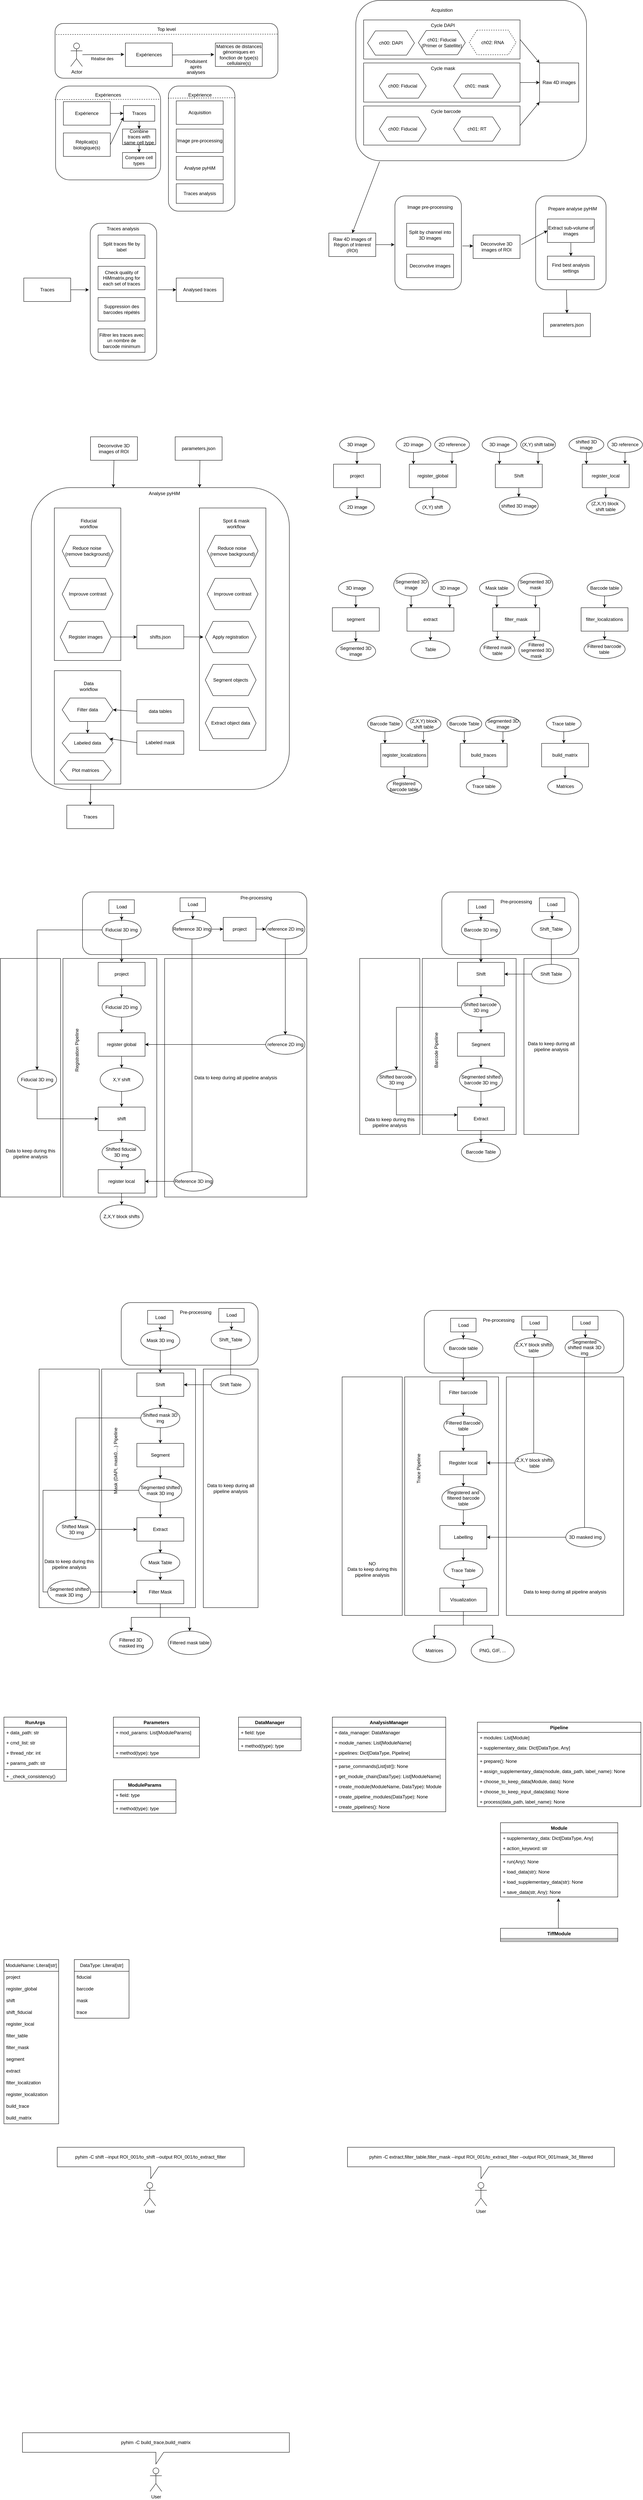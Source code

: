 <mxfile version="23.1.5" type="device">
  <diagram name="Page-1" id="GSXjGJxpYGesPzK72Oho">
    <mxGraphModel dx="1137" dy="754" grid="1" gridSize="10" guides="1" tooltips="1" connect="1" arrows="1" fold="1" page="1" pageScale="1" pageWidth="850" pageHeight="1100" math="0" shadow="0">
      <root>
        <mxCell id="0" />
        <mxCell id="1" parent="0" />
        <mxCell id="-e5JYh3tk_dBkfc9BK_Y-142" value="&lt;div&gt;Data to keep during all pipeline analysis&lt;/div&gt;" style="rounded=0;whiteSpace=wrap;html=1;" parent="1" vertex="1">
          <mxGeometry x="451.0" y="2500" width="363.71" height="610" as="geometry" />
        </mxCell>
        <mxCell id="-e5JYh3tk_dBkfc9BK_Y-139" value="&lt;br&gt;&lt;div&gt;&lt;br&gt;&lt;/div&gt;&lt;div&gt;&lt;br&gt;&lt;/div&gt;&lt;div&gt;&lt;br&gt;&lt;/div&gt;&lt;div&gt;&lt;br&gt;&lt;/div&gt;&lt;div&gt;&lt;br&gt;&lt;/div&gt;&lt;div&gt;&lt;br&gt;&lt;/div&gt;&lt;div&gt;&lt;br&gt;&lt;/div&gt;&lt;div&gt;&lt;br&gt;&lt;/div&gt;&lt;div&gt;&lt;br&gt;&lt;/div&gt;&lt;div&gt;&lt;br&gt;&lt;/div&gt;&lt;div&gt;&lt;br&gt;&lt;/div&gt;&lt;div&gt;&lt;br&gt;&lt;/div&gt;&lt;div&gt;&lt;br&gt;&lt;/div&gt;&lt;div&gt;&lt;br&gt;&lt;/div&gt;&lt;div&gt;&lt;br&gt;&lt;/div&gt;&lt;div&gt;&lt;br&gt;&lt;/div&gt;&lt;div&gt;&lt;br&gt;&lt;/div&gt;&lt;div&gt;&lt;br&gt;&lt;/div&gt;&lt;div&gt;&lt;br&gt;&lt;/div&gt;&lt;div&gt;&lt;br&gt;&lt;/div&gt;&lt;div&gt;&lt;br&gt;&lt;/div&gt;&lt;div&gt;&lt;br&gt;&lt;/div&gt;&lt;div&gt;&lt;br&gt;&lt;/div&gt;&lt;div&gt;&lt;br&gt;&lt;/div&gt;&lt;div&gt;&lt;br&gt;&lt;/div&gt;&lt;div&gt;&lt;br&gt;&lt;/div&gt;&lt;div&gt;Data to keep during this pipeline analysis&lt;/div&gt;" style="rounded=0;whiteSpace=wrap;html=1;" parent="1" vertex="1">
          <mxGeometry x="31.0" y="2500" width="153.79" height="610" as="geometry" />
        </mxCell>
        <mxCell id="-e5JYh3tk_dBkfc9BK_Y-137" value="" style="rounded=0;whiteSpace=wrap;html=1;" parent="1" vertex="1">
          <mxGeometry x="191.0" y="2500" width="240" height="610" as="geometry" />
        </mxCell>
        <mxCell id="-e5JYh3tk_dBkfc9BK_Y-133" value="" style="rounded=1;whiteSpace=wrap;html=1;" parent="1" vertex="1">
          <mxGeometry x="241" y="2330" width="573.71" height="160" as="geometry" />
        </mxCell>
        <mxCell id="bHEL2EoI4zcogpbZpF7H-115" value="" style="rounded=1;whiteSpace=wrap;html=1;" parent="1" vertex="1">
          <mxGeometry x="260.79" y="620" width="170" height="350" as="geometry" />
        </mxCell>
        <mxCell id="bHEL2EoI4zcogpbZpF7H-107" value="" style="rounded=1;whiteSpace=wrap;html=1;" parent="1" vertex="1">
          <mxGeometry x="110" y="1296" width="660" height="772" as="geometry" />
        </mxCell>
        <mxCell id="bHEL2EoI4zcogpbZpF7H-76" value="" style="rounded=1;whiteSpace=wrap;html=1;" parent="1" vertex="1">
          <mxGeometry x="1400" y="550" width="180" height="240" as="geometry" />
        </mxCell>
        <mxCell id="bHEL2EoI4zcogpbZpF7H-65" value="" style="rounded=1;whiteSpace=wrap;html=1;" parent="1" vertex="1">
          <mxGeometry x="1040" y="550" width="170" height="240" as="geometry" />
        </mxCell>
        <mxCell id="bHEL2EoI4zcogpbZpF7H-47" value="" style="rounded=1;whiteSpace=wrap;html=1;" parent="1" vertex="1">
          <mxGeometry x="940" y="50" width="590" height="410" as="geometry" />
        </mxCell>
        <mxCell id="bHEL2EoI4zcogpbZpF7H-37" value="" style="rounded=0;whiteSpace=wrap;html=1;" parent="1" vertex="1">
          <mxGeometry x="960" y="100" width="400" height="100" as="geometry" />
        </mxCell>
        <mxCell id="bHEL2EoI4zcogpbZpF7H-24" value="" style="rounded=1;whiteSpace=wrap;html=1;" parent="1" vertex="1">
          <mxGeometry x="460.79" y="269" width="170" height="320" as="geometry" />
        </mxCell>
        <mxCell id="bHEL2EoI4zcogpbZpF7H-17" value="" style="rounded=1;whiteSpace=wrap;html=1;" parent="1" vertex="1">
          <mxGeometry x="172.15" y="269" width="268.64" height="240" as="geometry" />
        </mxCell>
        <mxCell id="bHEL2EoI4zcogpbZpF7H-10" value="" style="rounded=1;whiteSpace=wrap;html=1;" parent="1" vertex="1">
          <mxGeometry x="170.79" y="109" width="570" height="140" as="geometry" />
        </mxCell>
        <mxCell id="bHEL2EoI4zcogpbZpF7H-1" value="Actor" style="shape=umlActor;verticalLabelPosition=bottom;verticalAlign=top;html=1;outlineConnect=0;" parent="1" vertex="1">
          <mxGeometry x="210.79" y="159" width="30" height="60" as="geometry" />
        </mxCell>
        <mxCell id="bHEL2EoI4zcogpbZpF7H-2" value="Expériences" style="rounded=0;whiteSpace=wrap;html=1;" parent="1" vertex="1">
          <mxGeometry x="350.79" y="159" width="120" height="60" as="geometry" />
        </mxCell>
        <mxCell id="bHEL2EoI4zcogpbZpF7H-3" value="Matrices de distances génomiques en fonction de type(s) cellulaire(s)" style="rounded=0;whiteSpace=wrap;html=1;" parent="1" vertex="1">
          <mxGeometry x="580.79" y="159" width="120" height="60" as="geometry" />
        </mxCell>
        <mxCell id="bHEL2EoI4zcogpbZpF7H-4" value="" style="endArrow=classic;html=1;rounded=0;entryX=-0.025;entryY=0.487;entryDx=0;entryDy=0;entryPerimeter=0;" parent="1" source="bHEL2EoI4zcogpbZpF7H-1" target="bHEL2EoI4zcogpbZpF7H-2" edge="1">
          <mxGeometry width="50" height="50" relative="1" as="geometry">
            <mxPoint x="440.79" y="299" as="sourcePoint" />
            <mxPoint x="490.79" y="249" as="targetPoint" />
          </mxGeometry>
        </mxCell>
        <mxCell id="bHEL2EoI4zcogpbZpF7H-6" value="Réalise des" style="edgeLabel;html=1;align=center;verticalAlign=middle;resizable=0;points=[];" parent="bHEL2EoI4zcogpbZpF7H-4" vertex="1" connectable="0">
          <mxGeometry x="0.092" y="-1" relative="1" as="geometry">
            <mxPoint x="-9" y="9" as="offset" />
          </mxGeometry>
        </mxCell>
        <mxCell id="bHEL2EoI4zcogpbZpF7H-5" value="" style="endArrow=classic;html=1;rounded=0;entryX=-0.025;entryY=0.487;entryDx=0;entryDy=0;entryPerimeter=0;" parent="1" edge="1">
          <mxGeometry width="50" height="50" relative="1" as="geometry">
            <mxPoint x="470.79" y="189.5" as="sourcePoint" />
            <mxPoint x="577.79" y="188.5" as="targetPoint" />
          </mxGeometry>
        </mxCell>
        <mxCell id="bHEL2EoI4zcogpbZpF7H-9" value="&lt;div&gt;Produisent après analyses&lt;/div&gt;&lt;div&gt;&lt;br&gt;&lt;br&gt;&lt;/div&gt;" style="text;html=1;strokeColor=none;fillColor=none;align=center;verticalAlign=middle;whiteSpace=wrap;rounded=0;" parent="1" vertex="1">
          <mxGeometry x="490.79" y="199" width="80" height="70" as="geometry" />
        </mxCell>
        <mxCell id="bHEL2EoI4zcogpbZpF7H-11" value="Top level" style="text;html=1;strokeColor=none;fillColor=none;align=center;verticalAlign=middle;whiteSpace=wrap;rounded=0;" parent="1" vertex="1">
          <mxGeometry x="425.79" y="109" width="60" height="30" as="geometry" />
        </mxCell>
        <mxCell id="bHEL2EoI4zcogpbZpF7H-12" value="" style="endArrow=none;dashed=1;html=1;rounded=0;exitX=0.004;exitY=0.273;exitDx=0;exitDy=0;exitPerimeter=0;entryX=0.998;entryY=0.195;entryDx=0;entryDy=0;entryPerimeter=0;" parent="1" target="bHEL2EoI4zcogpbZpF7H-10" edge="1">
          <mxGeometry width="50" height="50" relative="1" as="geometry">
            <mxPoint x="173.07" y="137.22" as="sourcePoint" />
            <mxPoint x="740.79" y="134" as="targetPoint" />
          </mxGeometry>
        </mxCell>
        <mxCell id="bHEL2EoI4zcogpbZpF7H-14" value="&lt;div&gt;Expériences&lt;/div&gt;" style="text;html=1;align=center;verticalAlign=middle;resizable=0;points=[];autosize=1;strokeColor=none;fillColor=none;" parent="1" vertex="1">
          <mxGeometry x="261.47" y="277" width="90" height="30" as="geometry" />
        </mxCell>
        <mxCell id="bHEL2EoI4zcogpbZpF7H-15" value="Expérience" style="rounded=0;whiteSpace=wrap;html=1;" parent="1" vertex="1">
          <mxGeometry x="192.15" y="309" width="120" height="60" as="geometry" />
        </mxCell>
        <mxCell id="bHEL2EoI4zcogpbZpF7H-16" value="Réplicat(s) biologique(s)" style="rounded=0;whiteSpace=wrap;html=1;" parent="1" vertex="1">
          <mxGeometry x="192.15" y="389" width="120" height="60" as="geometry" />
        </mxCell>
        <mxCell id="bHEL2EoI4zcogpbZpF7H-18" value="" style="endArrow=none;dashed=1;html=1;rounded=0;exitX=-0.008;exitY=0.169;exitDx=0;exitDy=0;exitPerimeter=0;entryX=1;entryY=0.166;entryDx=0;entryDy=0;entryPerimeter=0;" parent="1" edge="1">
          <mxGeometry width="50" height="50" relative="1" as="geometry">
            <mxPoint x="170.001" y="303.56" as="sourcePoint" />
            <mxPoint x="440.79" y="302.84" as="targetPoint" />
          </mxGeometry>
        </mxCell>
        <mxCell id="bHEL2EoI4zcogpbZpF7H-19" value="&lt;div&gt;Expérience&lt;/div&gt;" style="text;html=1;align=center;verticalAlign=middle;resizable=0;points=[];autosize=1;strokeColor=none;fillColor=none;" parent="1" vertex="1">
          <mxGeometry x="500.79" y="277" width="80" height="30" as="geometry" />
        </mxCell>
        <mxCell id="bHEL2EoI4zcogpbZpF7H-20" value="&lt;div&gt;Acquisition&lt;/div&gt;" style="rounded=0;whiteSpace=wrap;html=1;" parent="1" vertex="1">
          <mxGeometry x="480.79" y="307" width="120" height="60" as="geometry" />
        </mxCell>
        <mxCell id="bHEL2EoI4zcogpbZpF7H-21" value="Image pre-processing" style="rounded=0;whiteSpace=wrap;html=1;" parent="1" vertex="1">
          <mxGeometry x="480.79" y="379" width="120" height="60" as="geometry" />
        </mxCell>
        <mxCell id="bHEL2EoI4zcogpbZpF7H-22" value="Analyse pyHiM" style="rounded=0;whiteSpace=wrap;html=1;" parent="1" vertex="1">
          <mxGeometry x="480.79" y="449" width="120" height="60" as="geometry" />
        </mxCell>
        <mxCell id="bHEL2EoI4zcogpbZpF7H-23" value="Combine traces with same cell type" style="rounded=0;whiteSpace=wrap;html=1;" parent="1" vertex="1">
          <mxGeometry x="343.29" y="379" width="85" height="40" as="geometry" />
        </mxCell>
        <mxCell id="bHEL2EoI4zcogpbZpF7H-25" value="" style="endArrow=none;dashed=1;html=1;rounded=0;exitX=-0.008;exitY=0.169;exitDx=0;exitDy=0;exitPerimeter=0;entryX=1;entryY=0.166;entryDx=0;entryDy=0;entryPerimeter=0;" parent="1" edge="1">
          <mxGeometry width="50" height="50" relative="1" as="geometry">
            <mxPoint x="459.79" y="300" as="sourcePoint" />
            <mxPoint x="630.79" y="299" as="targetPoint" />
          </mxGeometry>
        </mxCell>
        <mxCell id="bHEL2EoI4zcogpbZpF7H-26" value="&lt;div&gt;Acquistion&lt;/div&gt;" style="text;html=1;align=center;verticalAlign=middle;resizable=0;points=[];autosize=1;strokeColor=none;fillColor=none;" parent="1" vertex="1">
          <mxGeometry x="1120" y="60" width="80" height="30" as="geometry" />
        </mxCell>
        <mxCell id="bHEL2EoI4zcogpbZpF7H-32" value="Cycle DAPI" style="text;whiteSpace=wrap;html=1;" parent="1" vertex="1">
          <mxGeometry x="1130" y="100" width="90" height="40" as="geometry" />
        </mxCell>
        <mxCell id="bHEL2EoI4zcogpbZpF7H-34" value="ch00: DAPI" style="shape=hexagon;perimeter=hexagonPerimeter2;whiteSpace=wrap;html=1;fixedSize=1;" parent="1" vertex="1">
          <mxGeometry x="970" y="128" width="120" height="62" as="geometry" />
        </mxCell>
        <mxCell id="bHEL2EoI4zcogpbZpF7H-35" value="&lt;div&gt;ch01: Fiducial&lt;/div&gt;(Primer or Satellite)" style="shape=hexagon;perimeter=hexagonPerimeter2;whiteSpace=wrap;html=1;fixedSize=1;" parent="1" vertex="1">
          <mxGeometry x="1100" y="127" width="120" height="62" as="geometry" />
        </mxCell>
        <mxCell id="bHEL2EoI4zcogpbZpF7H-36" value="ch02: RNA" style="shape=hexagon;perimeter=hexagonPerimeter2;whiteSpace=wrap;html=1;fixedSize=1;dashed=1;" parent="1" vertex="1">
          <mxGeometry x="1230" y="126" width="120" height="63" as="geometry" />
        </mxCell>
        <mxCell id="bHEL2EoI4zcogpbZpF7H-38" value="" style="rounded=0;whiteSpace=wrap;html=1;" parent="1" vertex="1">
          <mxGeometry x="960" y="210" width="400" height="100" as="geometry" />
        </mxCell>
        <mxCell id="bHEL2EoI4zcogpbZpF7H-39" value="Cycle mask" style="text;whiteSpace=wrap;html=1;" parent="1" vertex="1">
          <mxGeometry x="1130" y="210" width="90" height="40" as="geometry" />
        </mxCell>
        <mxCell id="bHEL2EoI4zcogpbZpF7H-40" value="ch00: Fiducial" style="shape=hexagon;perimeter=hexagonPerimeter2;whiteSpace=wrap;html=1;fixedSize=1;" parent="1" vertex="1">
          <mxGeometry x="1000" y="238" width="120" height="62" as="geometry" />
        </mxCell>
        <mxCell id="bHEL2EoI4zcogpbZpF7H-41" value="&lt;div&gt;ch01: mask&lt;/div&gt;" style="shape=hexagon;perimeter=hexagonPerimeter2;whiteSpace=wrap;html=1;fixedSize=1;" parent="1" vertex="1">
          <mxGeometry x="1190" y="238" width="120" height="62" as="geometry" />
        </mxCell>
        <mxCell id="bHEL2EoI4zcogpbZpF7H-43" value="" style="rounded=0;whiteSpace=wrap;html=1;" parent="1" vertex="1">
          <mxGeometry x="960" y="320" width="400" height="100" as="geometry" />
        </mxCell>
        <mxCell id="bHEL2EoI4zcogpbZpF7H-44" value="Cycle barcode" style="text;whiteSpace=wrap;html=1;" parent="1" vertex="1">
          <mxGeometry x="1130" y="320" width="90" height="40" as="geometry" />
        </mxCell>
        <mxCell id="bHEL2EoI4zcogpbZpF7H-45" value="ch00: Fiducial" style="shape=hexagon;perimeter=hexagonPerimeter2;whiteSpace=wrap;html=1;fixedSize=1;" parent="1" vertex="1">
          <mxGeometry x="1000" y="348" width="120" height="62" as="geometry" />
        </mxCell>
        <mxCell id="bHEL2EoI4zcogpbZpF7H-46" value="&lt;div&gt;ch01: RT&lt;/div&gt;" style="shape=hexagon;perimeter=hexagonPerimeter2;whiteSpace=wrap;html=1;fixedSize=1;" parent="1" vertex="1">
          <mxGeometry x="1190" y="348" width="120" height="62" as="geometry" />
        </mxCell>
        <mxCell id="bHEL2EoI4zcogpbZpF7H-50" value="Traces" style="rounded=0;whiteSpace=wrap;html=1;" parent="1" vertex="1">
          <mxGeometry x="345.79" y="319" width="80" height="40" as="geometry" />
        </mxCell>
        <mxCell id="bHEL2EoI4zcogpbZpF7H-51" value="" style="endArrow=classic;html=1;rounded=0;exitX=1;exitY=0.5;exitDx=0;exitDy=0;entryX=0;entryY=0.5;entryDx=0;entryDy=0;" parent="1" source="bHEL2EoI4zcogpbZpF7H-15" target="bHEL2EoI4zcogpbZpF7H-50" edge="1">
          <mxGeometry width="50" height="50" relative="1" as="geometry">
            <mxPoint x="390.79" y="529" as="sourcePoint" />
            <mxPoint x="440.79" y="479" as="targetPoint" />
          </mxGeometry>
        </mxCell>
        <mxCell id="bHEL2EoI4zcogpbZpF7H-52" value="" style="endArrow=classic;html=1;rounded=0;exitX=1;exitY=0.5;exitDx=0;exitDy=0;entryX=0;entryY=0.75;entryDx=0;entryDy=0;" parent="1" source="bHEL2EoI4zcogpbZpF7H-16" target="bHEL2EoI4zcogpbZpF7H-50" edge="1">
          <mxGeometry width="50" height="50" relative="1" as="geometry">
            <mxPoint x="321.79" y="349" as="sourcePoint" />
            <mxPoint x="360.79" y="389" as="targetPoint" />
          </mxGeometry>
        </mxCell>
        <mxCell id="bHEL2EoI4zcogpbZpF7H-53" value="" style="endArrow=classic;html=1;rounded=0;exitX=0.5;exitY=1;exitDx=0;exitDy=0;entryX=0.5;entryY=0;entryDx=0;entryDy=0;" parent="1" source="bHEL2EoI4zcogpbZpF7H-50" target="bHEL2EoI4zcogpbZpF7H-23" edge="1">
          <mxGeometry width="50" height="50" relative="1" as="geometry">
            <mxPoint x="390.79" y="529" as="sourcePoint" />
            <mxPoint x="440.79" y="479" as="targetPoint" />
          </mxGeometry>
        </mxCell>
        <mxCell id="bHEL2EoI4zcogpbZpF7H-54" value="Traces analysis" style="rounded=0;whiteSpace=wrap;html=1;" parent="1" vertex="1">
          <mxGeometry x="480.79" y="519" width="120" height="50" as="geometry" />
        </mxCell>
        <mxCell id="bHEL2EoI4zcogpbZpF7H-55" value="Raw 4D images" style="whiteSpace=wrap;html=1;aspect=fixed;" parent="1" vertex="1">
          <mxGeometry x="1410" y="210" width="100" height="100" as="geometry" />
        </mxCell>
        <mxCell id="bHEL2EoI4zcogpbZpF7H-56" value="" style="endArrow=classic;html=1;rounded=0;exitX=1;exitY=0.5;exitDx=0;exitDy=0;entryX=0;entryY=0;entryDx=0;entryDy=0;" parent="1" source="bHEL2EoI4zcogpbZpF7H-37" target="bHEL2EoI4zcogpbZpF7H-55" edge="1">
          <mxGeometry width="50" height="50" relative="1" as="geometry">
            <mxPoint x="1070" y="300" as="sourcePoint" />
            <mxPoint x="1120" y="250" as="targetPoint" />
          </mxGeometry>
        </mxCell>
        <mxCell id="bHEL2EoI4zcogpbZpF7H-57" value="" style="endArrow=classic;html=1;rounded=0;exitX=1;exitY=0.5;exitDx=0;exitDy=0;entryX=0;entryY=0.5;entryDx=0;entryDy=0;" parent="1" source="bHEL2EoI4zcogpbZpF7H-38" target="bHEL2EoI4zcogpbZpF7H-55" edge="1">
          <mxGeometry width="50" height="50" relative="1" as="geometry">
            <mxPoint x="1376" y="161" as="sourcePoint" />
            <mxPoint x="1420" y="220" as="targetPoint" />
          </mxGeometry>
        </mxCell>
        <mxCell id="bHEL2EoI4zcogpbZpF7H-58" value="" style="endArrow=classic;html=1;rounded=0;exitX=1;exitY=0.5;exitDx=0;exitDy=0;entryX=0;entryY=1;entryDx=0;entryDy=0;" parent="1" source="bHEL2EoI4zcogpbZpF7H-43" target="bHEL2EoI4zcogpbZpF7H-55" edge="1">
          <mxGeometry width="50" height="50" relative="1" as="geometry">
            <mxPoint x="1370" y="270" as="sourcePoint" />
            <mxPoint x="1420" y="270" as="targetPoint" />
          </mxGeometry>
        </mxCell>
        <mxCell id="bHEL2EoI4zcogpbZpF7H-59" value="Raw 4D images of Région of Interest (ROI)" style="rounded=0;whiteSpace=wrap;html=1;" parent="1" vertex="1">
          <mxGeometry x="871" y="645" width="120" height="60" as="geometry" />
        </mxCell>
        <mxCell id="bHEL2EoI4zcogpbZpF7H-60" value="" style="endArrow=classic;html=1;rounded=0;entryX=0.5;entryY=0;entryDx=0;entryDy=0;exitX=0.103;exitY=1.006;exitDx=0;exitDy=0;exitPerimeter=0;" parent="1" source="bHEL2EoI4zcogpbZpF7H-47" target="bHEL2EoI4zcogpbZpF7H-59" edge="1">
          <mxGeometry width="50" height="50" relative="1" as="geometry">
            <mxPoint x="630" y="730" as="sourcePoint" />
            <mxPoint x="680" y="680" as="targetPoint" />
          </mxGeometry>
        </mxCell>
        <mxCell id="bHEL2EoI4zcogpbZpF7H-62" value="Split by channel into 3D images" style="rounded=0;whiteSpace=wrap;html=1;" parent="1" vertex="1">
          <mxGeometry x="1070" y="620" width="120" height="60" as="geometry" />
        </mxCell>
        <mxCell id="bHEL2EoI4zcogpbZpF7H-63" value="Deconvolve images" style="rounded=0;whiteSpace=wrap;html=1;" parent="1" vertex="1">
          <mxGeometry x="1070" y="699" width="120" height="60" as="geometry" />
        </mxCell>
        <mxCell id="bHEL2EoI4zcogpbZpF7H-64" value="Image pre-processing" style="text;whiteSpace=wrap;html=1;" parent="1" vertex="1">
          <mxGeometry x="1070" y="565" width="150" height="40" as="geometry" />
        </mxCell>
        <mxCell id="bHEL2EoI4zcogpbZpF7H-66" value="Deconvolve 3D images of ROI" style="rounded=0;whiteSpace=wrap;html=1;" parent="1" vertex="1">
          <mxGeometry x="1240" y="650" width="120" height="60" as="geometry" />
        </mxCell>
        <mxCell id="bHEL2EoI4zcogpbZpF7H-67" value="" style="endArrow=classic;html=1;rounded=0;entryX=0;entryY=0.5;entryDx=0;entryDy=0;exitX=1.003;exitY=0.511;exitDx=0;exitDy=0;exitPerimeter=0;" parent="1" edge="1">
          <mxGeometry width="50" height="50" relative="1" as="geometry">
            <mxPoint x="991" y="674.58" as="sourcePoint" />
            <mxPoint x="1039" y="674.58" as="targetPoint" />
          </mxGeometry>
        </mxCell>
        <mxCell id="bHEL2EoI4zcogpbZpF7H-68" value="" style="endArrow=classic;html=1;rounded=0;exitX=1.015;exitY=0.533;exitDx=0;exitDy=0;exitPerimeter=0;" parent="1" source="bHEL2EoI4zcogpbZpF7H-65" edge="1">
          <mxGeometry width="50" height="50" relative="1" as="geometry">
            <mxPoint x="992" y="759" as="sourcePoint" />
            <mxPoint x="1240" y="678" as="targetPoint" />
          </mxGeometry>
        </mxCell>
        <mxCell id="bHEL2EoI4zcogpbZpF7H-69" value="Prepare analyse pyHiM" style="text;whiteSpace=wrap;html=1;" parent="1" vertex="1">
          <mxGeometry x="1430" y="569" width="140" height="40" as="geometry" />
        </mxCell>
        <mxCell id="bHEL2EoI4zcogpbZpF7H-70" value="Extract sub-volume of images" style="rounded=0;whiteSpace=wrap;html=1;" parent="1" vertex="1">
          <mxGeometry x="1430" y="609" width="120" height="60" as="geometry" />
        </mxCell>
        <mxCell id="bHEL2EoI4zcogpbZpF7H-71" value="Find best analysis settings" style="rounded=0;whiteSpace=wrap;html=1;" parent="1" vertex="1">
          <mxGeometry x="1430" y="704" width="120" height="60" as="geometry" />
        </mxCell>
        <mxCell id="bHEL2EoI4zcogpbZpF7H-72" value="" style="endArrow=classic;html=1;rounded=0;entryX=0.5;entryY=0;entryDx=0;entryDy=0;" parent="1" target="bHEL2EoI4zcogpbZpF7H-71" edge="1">
          <mxGeometry width="50" height="50" relative="1" as="geometry">
            <mxPoint x="1490" y="670" as="sourcePoint" />
            <mxPoint x="1310" y="770" as="targetPoint" />
          </mxGeometry>
        </mxCell>
        <mxCell id="bHEL2EoI4zcogpbZpF7H-73" value="" style="endArrow=classic;html=1;rounded=0;entryX=0;entryY=0.5;entryDx=0;entryDy=0;exitX=1.026;exitY=0.412;exitDx=0;exitDy=0;exitPerimeter=0;" parent="1" source="bHEL2EoI4zcogpbZpF7H-66" target="bHEL2EoI4zcogpbZpF7H-70" edge="1">
          <mxGeometry width="50" height="50" relative="1" as="geometry">
            <mxPoint x="1290" y="710" as="sourcePoint" />
            <mxPoint x="1340" y="660" as="targetPoint" />
          </mxGeometry>
        </mxCell>
        <mxCell id="bHEL2EoI4zcogpbZpF7H-74" value="parameters.json" style="rounded=0;whiteSpace=wrap;html=1;" parent="1" vertex="1">
          <mxGeometry x="1420" y="850" width="120" height="60" as="geometry" />
        </mxCell>
        <mxCell id="bHEL2EoI4zcogpbZpF7H-75" value="" style="endArrow=classic;html=1;rounded=0;entryX=0.5;entryY=0;entryDx=0;entryDy=0;exitX=0.438;exitY=1.003;exitDx=0;exitDy=0;exitPerimeter=0;" parent="1" source="bHEL2EoI4zcogpbZpF7H-76" target="bHEL2EoI4zcogpbZpF7H-74" edge="1">
          <mxGeometry width="50" height="50" relative="1" as="geometry">
            <mxPoint x="1498.58" y="924" as="sourcePoint" />
            <mxPoint x="1498.58" y="958" as="targetPoint" />
          </mxGeometry>
        </mxCell>
        <mxCell id="bHEL2EoI4zcogpbZpF7H-77" value="&lt;div&gt;Analyse pyHiM&lt;/div&gt;" style="text;html=1;align=center;verticalAlign=middle;resizable=0;points=[];autosize=1;strokeColor=none;fillColor=none;" parent="1" vertex="1">
          <mxGeometry x="400" y="1296" width="100" height="30" as="geometry" />
        </mxCell>
        <mxCell id="bHEL2EoI4zcogpbZpF7H-78" value="" style="rounded=0;whiteSpace=wrap;html=1;" parent="1" vertex="1">
          <mxGeometry x="169" y="1348" width="170" height="390" as="geometry" />
        </mxCell>
        <mxCell id="bHEL2EoI4zcogpbZpF7H-79" value="Fiducial workflow" style="text;html=1;strokeColor=none;fillColor=none;align=center;verticalAlign=middle;whiteSpace=wrap;rounded=0;" parent="1" vertex="1">
          <mxGeometry x="227" y="1358" width="60" height="60" as="geometry" />
        </mxCell>
        <mxCell id="bHEL2EoI4zcogpbZpF7H-80" value="&lt;div&gt;Reduce noise&amp;nbsp;&lt;/div&gt;&lt;div&gt;(remove background)&lt;/div&gt;" style="shape=hexagon;perimeter=hexagonPerimeter2;whiteSpace=wrap;html=1;fixedSize=1;" parent="1" vertex="1">
          <mxGeometry x="189" y="1418" width="130" height="80" as="geometry" />
        </mxCell>
        <mxCell id="bHEL2EoI4zcogpbZpF7H-81" value="Improuve contrast" style="shape=hexagon;perimeter=hexagonPerimeter2;whiteSpace=wrap;html=1;fixedSize=1;" parent="1" vertex="1">
          <mxGeometry x="189" y="1528" width="130" height="80" as="geometry" />
        </mxCell>
        <mxCell id="bHEL2EoI4zcogpbZpF7H-82" value="Register images" style="shape=hexagon;perimeter=hexagonPerimeter2;whiteSpace=wrap;html=1;fixedSize=1;" parent="1" vertex="1">
          <mxGeometry x="184" y="1638" width="130" height="80" as="geometry" />
        </mxCell>
        <mxCell id="bHEL2EoI4zcogpbZpF7H-85" value="shifts.json" style="rounded=0;whiteSpace=wrap;html=1;" parent="1" vertex="1">
          <mxGeometry x="380" y="1648" width="120" height="60" as="geometry" />
        </mxCell>
        <mxCell id="bHEL2EoI4zcogpbZpF7H-86" value="" style="endArrow=classic;html=1;rounded=0;entryX=0;entryY=0.5;entryDx=0;entryDy=0;" parent="1" source="bHEL2EoI4zcogpbZpF7H-82" target="bHEL2EoI4zcogpbZpF7H-85" edge="1">
          <mxGeometry width="50" height="50" relative="1" as="geometry">
            <mxPoint x="450" y="1778" as="sourcePoint" />
            <mxPoint x="340" y="1498" as="targetPoint" />
          </mxGeometry>
        </mxCell>
        <mxCell id="bHEL2EoI4zcogpbZpF7H-87" value="" style="rounded=0;whiteSpace=wrap;html=1;" parent="1" vertex="1">
          <mxGeometry x="540" y="1348" width="170" height="620" as="geometry" />
        </mxCell>
        <mxCell id="bHEL2EoI4zcogpbZpF7H-88" value="Spot &amp;amp; mask workflow" style="text;html=1;strokeColor=none;fillColor=none;align=center;verticalAlign=middle;whiteSpace=wrap;rounded=0;" parent="1" vertex="1">
          <mxGeometry x="598" y="1358" width="72" height="60" as="geometry" />
        </mxCell>
        <mxCell id="bHEL2EoI4zcogpbZpF7H-89" value="&lt;div&gt;Reduce noise&amp;nbsp;&lt;/div&gt;&lt;div&gt;(remove background)&lt;/div&gt;" style="shape=hexagon;perimeter=hexagonPerimeter2;whiteSpace=wrap;html=1;fixedSize=1;" parent="1" vertex="1">
          <mxGeometry x="560" y="1418" width="130" height="80" as="geometry" />
        </mxCell>
        <mxCell id="bHEL2EoI4zcogpbZpF7H-90" value="Improuve contrast" style="shape=hexagon;perimeter=hexagonPerimeter2;whiteSpace=wrap;html=1;fixedSize=1;" parent="1" vertex="1">
          <mxGeometry x="560" y="1528" width="130" height="80" as="geometry" />
        </mxCell>
        <mxCell id="bHEL2EoI4zcogpbZpF7H-91" value="Apply registration" style="shape=hexagon;perimeter=hexagonPerimeter2;whiteSpace=wrap;html=1;fixedSize=1;" parent="1" vertex="1">
          <mxGeometry x="555" y="1638" width="130" height="80" as="geometry" />
        </mxCell>
        <mxCell id="bHEL2EoI4zcogpbZpF7H-92" value="Segment objects" style="shape=hexagon;perimeter=hexagonPerimeter2;whiteSpace=wrap;html=1;fixedSize=1;" parent="1" vertex="1">
          <mxGeometry x="555" y="1748" width="130" height="80" as="geometry" />
        </mxCell>
        <mxCell id="bHEL2EoI4zcogpbZpF7H-93" value="Extract object data" style="shape=hexagon;perimeter=hexagonPerimeter2;whiteSpace=wrap;html=1;fixedSize=1;" parent="1" vertex="1">
          <mxGeometry x="555" y="1858" width="130" height="80" as="geometry" />
        </mxCell>
        <mxCell id="bHEL2EoI4zcogpbZpF7H-94" value="" style="endArrow=classic;html=1;rounded=0;" parent="1" edge="1">
          <mxGeometry width="50" height="50" relative="1" as="geometry">
            <mxPoint x="500" y="1677.58" as="sourcePoint" />
            <mxPoint x="550" y="1678" as="targetPoint" />
          </mxGeometry>
        </mxCell>
        <mxCell id="bHEL2EoI4zcogpbZpF7H-95" value="data tables" style="rounded=0;whiteSpace=wrap;html=1;" parent="1" vertex="1">
          <mxGeometry x="380" y="1838" width="120" height="60" as="geometry" />
        </mxCell>
        <mxCell id="bHEL2EoI4zcogpbZpF7H-96" value="Labeled mask" style="rounded=0;whiteSpace=wrap;html=1;" parent="1" vertex="1">
          <mxGeometry x="380" y="1918" width="120" height="60" as="geometry" />
        </mxCell>
        <mxCell id="bHEL2EoI4zcogpbZpF7H-97" value="" style="rounded=0;whiteSpace=wrap;html=1;" parent="1" vertex="1">
          <mxGeometry x="169" y="1764" width="170" height="290" as="geometry" />
        </mxCell>
        <mxCell id="bHEL2EoI4zcogpbZpF7H-98" value="Data workflow" style="text;html=1;strokeColor=none;fillColor=none;align=center;verticalAlign=middle;whiteSpace=wrap;rounded=0;" parent="1" vertex="1">
          <mxGeometry x="227" y="1774" width="60" height="60" as="geometry" />
        </mxCell>
        <mxCell id="bHEL2EoI4zcogpbZpF7H-99" value="Filter data" style="shape=hexagon;perimeter=hexagonPerimeter2;whiteSpace=wrap;html=1;fixedSize=1;" parent="1" vertex="1">
          <mxGeometry x="189" y="1834" width="130" height="60" as="geometry" />
        </mxCell>
        <mxCell id="bHEL2EoI4zcogpbZpF7H-100" value="Labeled data" style="shape=hexagon;perimeter=hexagonPerimeter2;whiteSpace=wrap;html=1;fixedSize=1;" parent="1" vertex="1">
          <mxGeometry x="189" y="1924" width="130" height="50" as="geometry" />
        </mxCell>
        <mxCell id="bHEL2EoI4zcogpbZpF7H-101" value="Plot matrices" style="shape=hexagon;perimeter=hexagonPerimeter2;whiteSpace=wrap;html=1;fixedSize=1;" parent="1" vertex="1">
          <mxGeometry x="184" y="1994" width="130" height="50" as="geometry" />
        </mxCell>
        <mxCell id="bHEL2EoI4zcogpbZpF7H-102" value="" style="endArrow=classic;html=1;rounded=0;exitX=0;exitY=0.5;exitDx=0;exitDy=0;entryX=1;entryY=0.5;entryDx=0;entryDy=0;" parent="1" source="bHEL2EoI4zcogpbZpF7H-95" target="bHEL2EoI4zcogpbZpF7H-99" edge="1">
          <mxGeometry width="50" height="50" relative="1" as="geometry">
            <mxPoint x="170" y="1888" as="sourcePoint" />
            <mxPoint x="220" y="1838" as="targetPoint" />
          </mxGeometry>
        </mxCell>
        <mxCell id="bHEL2EoI4zcogpbZpF7H-103" value="" style="endArrow=classic;html=1;rounded=0;exitX=0;exitY=0.5;exitDx=0;exitDy=0;entryX=1;entryY=0.25;entryDx=0;entryDy=0;" parent="1" target="bHEL2EoI4zcogpbZpF7H-100" edge="1">
          <mxGeometry width="50" height="50" relative="1" as="geometry">
            <mxPoint x="380" y="1948" as="sourcePoint" />
            <mxPoint x="319" y="1968" as="targetPoint" />
          </mxGeometry>
        </mxCell>
        <mxCell id="bHEL2EoI4zcogpbZpF7H-104" value="" style="endArrow=classic;html=1;rounded=0;exitX=0.5;exitY=1;exitDx=0;exitDy=0;entryX=0.5;entryY=0;entryDx=0;entryDy=0;" parent="1" source="bHEL2EoI4zcogpbZpF7H-99" target="bHEL2EoI4zcogpbZpF7H-100" edge="1">
          <mxGeometry width="50" height="50" relative="1" as="geometry">
            <mxPoint x="390" y="1944" as="sourcePoint" />
            <mxPoint x="320" y="1977" as="targetPoint" />
          </mxGeometry>
        </mxCell>
        <mxCell id="bHEL2EoI4zcogpbZpF7H-105" value="Traces" style="rounded=0;whiteSpace=wrap;html=1;" parent="1" vertex="1">
          <mxGeometry x="200.79" y="2108" width="120" height="60" as="geometry" />
        </mxCell>
        <mxCell id="bHEL2EoI4zcogpbZpF7H-106" value="" style="endArrow=classic;html=1;rounded=0;exitX=0.548;exitY=0.999;exitDx=0;exitDy=0;exitPerimeter=0;entryX=0.5;entryY=0;entryDx=0;entryDy=0;" parent="1" source="bHEL2EoI4zcogpbZpF7H-97" target="bHEL2EoI4zcogpbZpF7H-105" edge="1">
          <mxGeometry width="50" height="50" relative="1" as="geometry">
            <mxPoint x="170" y="1988" as="sourcePoint" />
            <mxPoint x="220" y="1938" as="targetPoint" />
          </mxGeometry>
        </mxCell>
        <mxCell id="bHEL2EoI4zcogpbZpF7H-108" value="Traces analysis" style="text;whiteSpace=wrap;html=1;" parent="1" vertex="1">
          <mxGeometry x="300.79" y="620" width="120" height="40" as="geometry" />
        </mxCell>
        <mxCell id="bHEL2EoI4zcogpbZpF7H-109" value="Split traces file by label" style="rounded=0;whiteSpace=wrap;html=1;" parent="1" vertex="1">
          <mxGeometry x="280.79" y="650" width="120" height="60" as="geometry" />
        </mxCell>
        <mxCell id="bHEL2EoI4zcogpbZpF7H-110" value="&lt;div&gt;Check quality of HiMmatrix.png for each set of traces&lt;br&gt;&lt;/div&gt;" style="rounded=0;whiteSpace=wrap;html=1;" parent="1" vertex="1">
          <mxGeometry x="280.79" y="730" width="120" height="60" as="geometry" />
        </mxCell>
        <mxCell id="bHEL2EoI4zcogpbZpF7H-111" value="Filtrer les traces avec un nombre de barcode minimum" style="rounded=0;whiteSpace=wrap;html=1;" parent="1" vertex="1">
          <mxGeometry x="280.79" y="890" width="120" height="60" as="geometry" />
        </mxCell>
        <mxCell id="bHEL2EoI4zcogpbZpF7H-112" value="Suppression des barcodes répétés" style="rounded=0;whiteSpace=wrap;html=1;" parent="1" vertex="1">
          <mxGeometry x="280.79" y="810" width="120" height="60" as="geometry" />
        </mxCell>
        <mxCell id="bHEL2EoI4zcogpbZpF7H-113" value="Compare cell types" style="rounded=0;whiteSpace=wrap;html=1;" parent="1" vertex="1">
          <mxGeometry x="343.29" y="439" width="85" height="40" as="geometry" />
        </mxCell>
        <mxCell id="bHEL2EoI4zcogpbZpF7H-114" value="" style="endArrow=classic;html=1;rounded=0;exitX=0.5;exitY=1;exitDx=0;exitDy=0;entryX=0.5;entryY=0;entryDx=0;entryDy=0;" parent="1" target="bHEL2EoI4zcogpbZpF7H-113" edge="1">
          <mxGeometry width="50" height="50" relative="1" as="geometry">
            <mxPoint x="385.79" y="419" as="sourcePoint" />
            <mxPoint x="440.79" y="539" as="targetPoint" />
          </mxGeometry>
        </mxCell>
        <mxCell id="bHEL2EoI4zcogpbZpF7H-116" value="Traces" style="rounded=0;whiteSpace=wrap;html=1;" parent="1" vertex="1">
          <mxGeometry x="90.79" y="760" width="120" height="60" as="geometry" />
        </mxCell>
        <mxCell id="bHEL2EoI4zcogpbZpF7H-117" value="Analysed traces" style="rounded=0;whiteSpace=wrap;html=1;" parent="1" vertex="1">
          <mxGeometry x="480.79" y="760" width="120" height="60" as="geometry" />
        </mxCell>
        <mxCell id="bHEL2EoI4zcogpbZpF7H-118" value="" style="endArrow=classic;html=1;rounded=0;exitX=1;exitY=0.5;exitDx=0;exitDy=0;entryX=-0.02;entryY=0.486;entryDx=0;entryDy=0;entryPerimeter=0;" parent="1" source="bHEL2EoI4zcogpbZpF7H-116" target="bHEL2EoI4zcogpbZpF7H-115" edge="1">
          <mxGeometry width="50" height="50" relative="1" as="geometry">
            <mxPoint x="120.79" y="810" as="sourcePoint" />
            <mxPoint x="170.79" y="760" as="targetPoint" />
          </mxGeometry>
        </mxCell>
        <mxCell id="bHEL2EoI4zcogpbZpF7H-119" value="" style="endArrow=classic;html=1;rounded=0;exitX=1;exitY=0.5;exitDx=0;exitDy=0;entryX=-0.02;entryY=0.486;entryDx=0;entryDy=0;entryPerimeter=0;" parent="1" edge="1">
          <mxGeometry width="50" height="50" relative="1" as="geometry">
            <mxPoint x="433.79" y="790" as="sourcePoint" />
            <mxPoint x="480.79" y="790" as="targetPoint" />
          </mxGeometry>
        </mxCell>
        <mxCell id="bHEL2EoI4zcogpbZpF7H-120" value="Deconvolve 3D images of ROI" style="rounded=0;whiteSpace=wrap;html=1;" parent="1" vertex="1">
          <mxGeometry x="261.47" y="1166" width="120" height="60" as="geometry" />
        </mxCell>
        <mxCell id="bHEL2EoI4zcogpbZpF7H-121" value="parameters.json" style="rounded=0;whiteSpace=wrap;html=1;" parent="1" vertex="1">
          <mxGeometry x="478" y="1166" width="120" height="60" as="geometry" />
        </mxCell>
        <mxCell id="bHEL2EoI4zcogpbZpF7H-122" value="" style="endArrow=classic;html=1;rounded=0;exitX=0.5;exitY=1;exitDx=0;exitDy=0;entryX=0.318;entryY=0;entryDx=0;entryDy=0;entryPerimeter=0;" parent="1" source="bHEL2EoI4zcogpbZpF7H-120" target="bHEL2EoI4zcogpbZpF7H-107" edge="1">
          <mxGeometry width="50" height="50" relative="1" as="geometry">
            <mxPoint x="420" y="1196" as="sourcePoint" />
            <mxPoint x="470" y="1146" as="targetPoint" />
          </mxGeometry>
        </mxCell>
        <mxCell id="bHEL2EoI4zcogpbZpF7H-123" value="" style="endArrow=classic;html=1;rounded=0;exitX=0.5;exitY=1;exitDx=0;exitDy=0;entryX=0.318;entryY=0;entryDx=0;entryDy=0;entryPerimeter=0;" parent="1" edge="1">
          <mxGeometry width="50" height="50" relative="1" as="geometry">
            <mxPoint x="541.29" y="1226" as="sourcePoint" />
            <mxPoint x="540.29" y="1296" as="targetPoint" />
          </mxGeometry>
        </mxCell>
        <mxCell id="-e5JYh3tk_dBkfc9BK_Y-273" style="edgeStyle=orthogonalEdgeStyle;rounded=0;orthogonalLoop=1;jettySize=auto;html=1;entryX=0.5;entryY=0;entryDx=0;entryDy=0;fillColor=none;" parent="1" source="bHEL2EoI4zcogpbZpF7H-124" target="bHEL2EoI4zcogpbZpF7H-126" edge="1">
          <mxGeometry relative="1" as="geometry" />
        </mxCell>
        <mxCell id="bHEL2EoI4zcogpbZpF7H-124" value="project" style="rounded=0;whiteSpace=wrap;html=1;fillColor=none;" parent="1" vertex="1">
          <mxGeometry x="883" y="1236" width="120" height="60" as="geometry" />
        </mxCell>
        <mxCell id="-e5JYh3tk_dBkfc9BK_Y-272" style="edgeStyle=orthogonalEdgeStyle;rounded=0;orthogonalLoop=1;jettySize=auto;html=1;entryX=0.5;entryY=0;entryDx=0;entryDy=0;fillColor=none;" parent="1" source="bHEL2EoI4zcogpbZpF7H-125" target="bHEL2EoI4zcogpbZpF7H-124" edge="1">
          <mxGeometry relative="1" as="geometry" />
        </mxCell>
        <mxCell id="bHEL2EoI4zcogpbZpF7H-125" value="3D image" style="ellipse;whiteSpace=wrap;html=1;fillColor=none;" parent="1" vertex="1">
          <mxGeometry x="898.5" y="1166" width="89" height="40" as="geometry" />
        </mxCell>
        <mxCell id="bHEL2EoI4zcogpbZpF7H-126" value="2D image" style="ellipse;whiteSpace=wrap;html=1;fillColor=none;" parent="1" vertex="1">
          <mxGeometry x="898.5" y="1326" width="89" height="40" as="geometry" />
        </mxCell>
        <mxCell id="-e5JYh3tk_dBkfc9BK_Y-283" style="edgeStyle=orthogonalEdgeStyle;rounded=0;orthogonalLoop=1;jettySize=auto;html=1;entryX=0.5;entryY=0;entryDx=0;entryDy=0;fillColor=none;" parent="1" source="bHEL2EoI4zcogpbZpF7H-127" target="bHEL2EoI4zcogpbZpF7H-129" edge="1">
          <mxGeometry relative="1" as="geometry" />
        </mxCell>
        <mxCell id="bHEL2EoI4zcogpbZpF7H-127" value="Shift" style="rounded=0;whiteSpace=wrap;html=1;fillColor=none;" parent="1" vertex="1">
          <mxGeometry x="1296.85" y="1236" width="120" height="60" as="geometry" />
        </mxCell>
        <mxCell id="bHEL2EoI4zcogpbZpF7H-129" value="shifted 3D image" style="ellipse;whiteSpace=wrap;html=1;fillColor=none;" parent="1" vertex="1">
          <mxGeometry x="1307.1" y="1320" width="99.5" height="46" as="geometry" />
        </mxCell>
        <mxCell id="-e5JYh3tk_dBkfc9BK_Y-278" style="edgeStyle=orthogonalEdgeStyle;rounded=0;orthogonalLoop=1;jettySize=auto;html=1;fillColor=none;" parent="1" source="bHEL2EoI4zcogpbZpF7H-130" target="bHEL2EoI4zcogpbZpF7H-132" edge="1">
          <mxGeometry relative="1" as="geometry" />
        </mxCell>
        <mxCell id="bHEL2EoI4zcogpbZpF7H-130" value="register_global" style="rounded=0;whiteSpace=wrap;html=1;fillColor=none;" parent="1" vertex="1">
          <mxGeometry x="1076.79" y="1236" width="120" height="60" as="geometry" />
        </mxCell>
        <mxCell id="-e5JYh3tk_dBkfc9BK_Y-275" style="edgeStyle=orthogonalEdgeStyle;rounded=0;orthogonalLoop=1;jettySize=auto;html=1;fillColor=none;" parent="1" source="bHEL2EoI4zcogpbZpF7H-131" target="bHEL2EoI4zcogpbZpF7H-130" edge="1">
          <mxGeometry relative="1" as="geometry">
            <Array as="points">
              <mxPoint x="1087" y="1226" />
              <mxPoint x="1087" y="1226" />
            </Array>
          </mxGeometry>
        </mxCell>
        <mxCell id="bHEL2EoI4zcogpbZpF7H-131" value="2D image" style="ellipse;whiteSpace=wrap;html=1;fillColor=none;" parent="1" vertex="1">
          <mxGeometry x="1042.93" y="1166" width="89" height="40" as="geometry" />
        </mxCell>
        <mxCell id="bHEL2EoI4zcogpbZpF7H-132" value="(X,Y) shift" style="ellipse;whiteSpace=wrap;html=1;fillColor=none;" parent="1" vertex="1">
          <mxGeometry x="1092.29" y="1326" width="89" height="40" as="geometry" />
        </mxCell>
        <mxCell id="-e5JYh3tk_dBkfc9BK_Y-292" style="edgeStyle=orthogonalEdgeStyle;rounded=0;orthogonalLoop=1;jettySize=auto;html=1;entryX=0.5;entryY=0;entryDx=0;entryDy=0;fillColor=none;" parent="1" source="bHEL2EoI4zcogpbZpF7H-133" target="bHEL2EoI4zcogpbZpF7H-135" edge="1">
          <mxGeometry relative="1" as="geometry" />
        </mxCell>
        <mxCell id="bHEL2EoI4zcogpbZpF7H-133" value="segment" style="rounded=0;whiteSpace=wrap;html=1;fillColor=none;" parent="1" vertex="1">
          <mxGeometry x="880" y="1603" width="120" height="60" as="geometry" />
        </mxCell>
        <mxCell id="-e5JYh3tk_dBkfc9BK_Y-291" style="edgeStyle=orthogonalEdgeStyle;rounded=0;orthogonalLoop=1;jettySize=auto;html=1;entryX=0.5;entryY=0;entryDx=0;entryDy=0;fillColor=none;" parent="1" source="bHEL2EoI4zcogpbZpF7H-134" target="bHEL2EoI4zcogpbZpF7H-133" edge="1">
          <mxGeometry relative="1" as="geometry" />
        </mxCell>
        <mxCell id="bHEL2EoI4zcogpbZpF7H-134" value="3D image" style="ellipse;whiteSpace=wrap;html=1;fillColor=none;" parent="1" vertex="1">
          <mxGeometry x="895.5" y="1533" width="89" height="40" as="geometry" />
        </mxCell>
        <mxCell id="bHEL2EoI4zcogpbZpF7H-135" value="Segmented 3D image" style="ellipse;whiteSpace=wrap;html=1;fillColor=none;" parent="1" vertex="1">
          <mxGeometry x="889.25" y="1690" width="101.5" height="48" as="geometry" />
        </mxCell>
        <mxCell id="bHEL2EoI4zcogpbZpF7H-178" value="Parameters" style="swimlane;fontStyle=1;align=center;verticalAlign=top;childLayout=stackLayout;horizontal=1;startSize=26;horizontalStack=0;resizeParent=1;resizeParentMax=0;resizeLast=0;collapsible=1;marginBottom=0;whiteSpace=wrap;html=1;" parent="1" vertex="1">
          <mxGeometry x="320" y="4440" width="220" height="104" as="geometry" />
        </mxCell>
        <mxCell id="bHEL2EoI4zcogpbZpF7H-179" value="+ mod_params: List[ModuleParams]" style="text;strokeColor=none;fillColor=none;align=left;verticalAlign=top;spacingLeft=4;spacingRight=4;overflow=hidden;rotatable=0;points=[[0,0.5],[1,0.5]];portConstraint=eastwest;whiteSpace=wrap;html=1;" parent="bHEL2EoI4zcogpbZpF7H-178" vertex="1">
          <mxGeometry y="26" width="220" height="44" as="geometry" />
        </mxCell>
        <mxCell id="bHEL2EoI4zcogpbZpF7H-180" value="" style="line;strokeWidth=1;fillColor=none;align=left;verticalAlign=middle;spacingTop=-1;spacingLeft=3;spacingRight=3;rotatable=0;labelPosition=right;points=[];portConstraint=eastwest;strokeColor=inherit;" parent="bHEL2EoI4zcogpbZpF7H-178" vertex="1">
          <mxGeometry y="70" width="220" height="8" as="geometry" />
        </mxCell>
        <mxCell id="bHEL2EoI4zcogpbZpF7H-181" value="+ method(type): type" style="text;strokeColor=none;fillColor=none;align=left;verticalAlign=top;spacingLeft=4;spacingRight=4;overflow=hidden;rotatable=0;points=[[0,0.5],[1,0.5]];portConstraint=eastwest;whiteSpace=wrap;html=1;" parent="bHEL2EoI4zcogpbZpF7H-178" vertex="1">
          <mxGeometry y="78" width="220" height="26" as="geometry" />
        </mxCell>
        <mxCell id="bHEL2EoI4zcogpbZpF7H-182" value="Module" style="swimlane;fontStyle=1;align=center;verticalAlign=top;childLayout=stackLayout;horizontal=1;startSize=26;horizontalStack=0;resizeParent=1;resizeParentMax=0;resizeLast=0;collapsible=1;marginBottom=0;whiteSpace=wrap;html=1;" parent="1" vertex="1">
          <mxGeometry x="1310" y="4710" width="300" height="190" as="geometry" />
        </mxCell>
        <mxCell id="bHEL2EoI4zcogpbZpF7H-183" value="+ supplementary_data: Dict[DataType, Any]" style="text;strokeColor=none;fillColor=none;align=left;verticalAlign=top;spacingLeft=4;spacingRight=4;overflow=hidden;rotatable=0;points=[[0,0.5],[1,0.5]];portConstraint=eastwest;whiteSpace=wrap;html=1;" parent="bHEL2EoI4zcogpbZpF7H-182" vertex="1">
          <mxGeometry y="26" width="300" height="26" as="geometry" />
        </mxCell>
        <mxCell id="-e5JYh3tk_dBkfc9BK_Y-268" value="+ action_keyword: str" style="text;strokeColor=none;fillColor=none;align=left;verticalAlign=top;spacingLeft=4;spacingRight=4;overflow=hidden;rotatable=0;points=[[0,0.5],[1,0.5]];portConstraint=eastwest;whiteSpace=wrap;html=1;" parent="bHEL2EoI4zcogpbZpF7H-182" vertex="1">
          <mxGeometry y="52" width="300" height="26" as="geometry" />
        </mxCell>
        <mxCell id="bHEL2EoI4zcogpbZpF7H-184" value="" style="line;strokeWidth=1;fillColor=none;align=left;verticalAlign=middle;spacingTop=-1;spacingLeft=3;spacingRight=3;rotatable=0;labelPosition=right;points=[];portConstraint=eastwest;strokeColor=inherit;" parent="bHEL2EoI4zcogpbZpF7H-182" vertex="1">
          <mxGeometry y="78" width="300" height="8" as="geometry" />
        </mxCell>
        <mxCell id="bHEL2EoI4zcogpbZpF7H-185" value="+ run(Any): None" style="text;strokeColor=none;fillColor=none;align=left;verticalAlign=top;spacingLeft=4;spacingRight=4;overflow=hidden;rotatable=0;points=[[0,0.5],[1,0.5]];portConstraint=eastwest;whiteSpace=wrap;html=1;" parent="bHEL2EoI4zcogpbZpF7H-182" vertex="1">
          <mxGeometry y="86" width="300" height="26" as="geometry" />
        </mxCell>
        <mxCell id="-e5JYh3tk_dBkfc9BK_Y-271" value="+ load_data(str): None" style="text;strokeColor=none;fillColor=none;align=left;verticalAlign=top;spacingLeft=4;spacingRight=4;overflow=hidden;rotatable=0;points=[[0,0.5],[1,0.5]];portConstraint=eastwest;whiteSpace=wrap;html=1;" parent="bHEL2EoI4zcogpbZpF7H-182" vertex="1">
          <mxGeometry y="112" width="300" height="26" as="geometry" />
        </mxCell>
        <mxCell id="5HAyLcFatTJW0D2ZAjB1-18" value="+ load_supplementary_data(str): None" style="text;strokeColor=none;fillColor=none;align=left;verticalAlign=top;spacingLeft=4;spacingRight=4;overflow=hidden;rotatable=0;points=[[0,0.5],[1,0.5]];portConstraint=eastwest;whiteSpace=wrap;html=1;" vertex="1" parent="bHEL2EoI4zcogpbZpF7H-182">
          <mxGeometry y="138" width="300" height="26" as="geometry" />
        </mxCell>
        <mxCell id="-e5JYh3tk_dBkfc9BK_Y-269" value="+ save_data(str, Any): None" style="text;strokeColor=none;fillColor=none;align=left;verticalAlign=top;spacingLeft=4;spacingRight=4;overflow=hidden;rotatable=0;points=[[0,0.5],[1,0.5]];portConstraint=eastwest;whiteSpace=wrap;html=1;" parent="bHEL2EoI4zcogpbZpF7H-182" vertex="1">
          <mxGeometry y="164" width="300" height="26" as="geometry" />
        </mxCell>
        <mxCell id="bHEL2EoI4zcogpbZpF7H-186" value="Pipeline" style="swimlane;fontStyle=1;align=center;verticalAlign=top;childLayout=stackLayout;horizontal=1;startSize=26;horizontalStack=0;resizeParent=1;resizeParentMax=0;resizeLast=0;collapsible=1;marginBottom=0;whiteSpace=wrap;html=1;" parent="1" vertex="1">
          <mxGeometry x="1250.93" y="4453" width="418.15" height="216" as="geometry" />
        </mxCell>
        <mxCell id="bHEL2EoI4zcogpbZpF7H-187" value="+ modules: List[Module]" style="text;strokeColor=none;fillColor=none;align=left;verticalAlign=top;spacingLeft=4;spacingRight=4;overflow=hidden;rotatable=0;points=[[0,0.5],[1,0.5]];portConstraint=eastwest;whiteSpace=wrap;html=1;" parent="bHEL2EoI4zcogpbZpF7H-186" vertex="1">
          <mxGeometry y="26" width="418.15" height="26" as="geometry" />
        </mxCell>
        <mxCell id="5HAyLcFatTJW0D2ZAjB1-1" value="+ supplementary_data: Dict[DataType, Any]" style="text;strokeColor=none;fillColor=none;align=left;verticalAlign=top;spacingLeft=4;spacingRight=4;overflow=hidden;rotatable=0;points=[[0,0.5],[1,0.5]];portConstraint=eastwest;whiteSpace=wrap;html=1;" vertex="1" parent="bHEL2EoI4zcogpbZpF7H-186">
          <mxGeometry y="52" width="418.15" height="26" as="geometry" />
        </mxCell>
        <mxCell id="bHEL2EoI4zcogpbZpF7H-188" value="" style="line;strokeWidth=1;fillColor=none;align=left;verticalAlign=middle;spacingTop=-1;spacingLeft=3;spacingRight=3;rotatable=0;labelPosition=right;points=[];portConstraint=eastwest;strokeColor=inherit;" parent="bHEL2EoI4zcogpbZpF7H-186" vertex="1">
          <mxGeometry y="78" width="418.15" height="8" as="geometry" />
        </mxCell>
        <mxCell id="bHEL2EoI4zcogpbZpF7H-189" value="+ prepare(): None" style="text;strokeColor=none;fillColor=none;align=left;verticalAlign=top;spacingLeft=4;spacingRight=4;overflow=hidden;rotatable=0;points=[[0,0.5],[1,0.5]];portConstraint=eastwest;whiteSpace=wrap;html=1;" parent="bHEL2EoI4zcogpbZpF7H-186" vertex="1">
          <mxGeometry y="86" width="418.15" height="26" as="geometry" />
        </mxCell>
        <mxCell id="5HAyLcFatTJW0D2ZAjB1-4" value="+ assign_supplementary_data(module, data_path, label_name): None" style="text;strokeColor=none;fillColor=none;align=left;verticalAlign=top;spacingLeft=4;spacingRight=4;overflow=hidden;rotatable=0;points=[[0,0.5],[1,0.5]];portConstraint=eastwest;whiteSpace=wrap;html=1;" vertex="1" parent="bHEL2EoI4zcogpbZpF7H-186">
          <mxGeometry y="112" width="418.15" height="26" as="geometry" />
        </mxCell>
        <mxCell id="5HAyLcFatTJW0D2ZAjB1-5" value="+ choose_to_keep_data(Module, data): None" style="text;strokeColor=none;fillColor=none;align=left;verticalAlign=top;spacingLeft=4;spacingRight=4;overflow=hidden;rotatable=0;points=[[0,0.5],[1,0.5]];portConstraint=eastwest;whiteSpace=wrap;html=1;" vertex="1" parent="bHEL2EoI4zcogpbZpF7H-186">
          <mxGeometry y="138" width="418.15" height="26" as="geometry" />
        </mxCell>
        <mxCell id="5HAyLcFatTJW0D2ZAjB1-43" value="+ choose_to_keep_input_data(data): None" style="text;strokeColor=none;fillColor=none;align=left;verticalAlign=top;spacingLeft=4;spacingRight=4;overflow=hidden;rotatable=0;points=[[0,0.5],[1,0.5]];portConstraint=eastwest;whiteSpace=wrap;html=1;" vertex="1" parent="bHEL2EoI4zcogpbZpF7H-186">
          <mxGeometry y="164" width="418.15" height="26" as="geometry" />
        </mxCell>
        <mxCell id="5HAyLcFatTJW0D2ZAjB1-6" value="+ process(data_path, label_name): None" style="text;strokeColor=none;fillColor=none;align=left;verticalAlign=top;spacingLeft=4;spacingRight=4;overflow=hidden;rotatable=0;points=[[0,0.5],[1,0.5]];portConstraint=eastwest;whiteSpace=wrap;html=1;" vertex="1" parent="bHEL2EoI4zcogpbZpF7H-186">
          <mxGeometry y="190" width="418.15" height="26" as="geometry" />
        </mxCell>
        <mxCell id="bHEL2EoI4zcogpbZpF7H-190" value="DataManager" style="swimlane;fontStyle=1;align=center;verticalAlign=top;childLayout=stackLayout;horizontal=1;startSize=26;horizontalStack=0;resizeParent=1;resizeParentMax=0;resizeLast=0;collapsible=1;marginBottom=0;whiteSpace=wrap;html=1;" parent="1" vertex="1">
          <mxGeometry x="640" y="4440" width="160" height="86" as="geometry" />
        </mxCell>
        <mxCell id="bHEL2EoI4zcogpbZpF7H-191" value="+ field: type" style="text;strokeColor=none;fillColor=none;align=left;verticalAlign=top;spacingLeft=4;spacingRight=4;overflow=hidden;rotatable=0;points=[[0,0.5],[1,0.5]];portConstraint=eastwest;whiteSpace=wrap;html=1;" parent="bHEL2EoI4zcogpbZpF7H-190" vertex="1">
          <mxGeometry y="26" width="160" height="26" as="geometry" />
        </mxCell>
        <mxCell id="bHEL2EoI4zcogpbZpF7H-192" value="" style="line;strokeWidth=1;fillColor=none;align=left;verticalAlign=middle;spacingTop=-1;spacingLeft=3;spacingRight=3;rotatable=0;labelPosition=right;points=[];portConstraint=eastwest;strokeColor=inherit;" parent="bHEL2EoI4zcogpbZpF7H-190" vertex="1">
          <mxGeometry y="52" width="160" height="8" as="geometry" />
        </mxCell>
        <mxCell id="bHEL2EoI4zcogpbZpF7H-193" value="+ method(type): type" style="text;strokeColor=none;fillColor=none;align=left;verticalAlign=top;spacingLeft=4;spacingRight=4;overflow=hidden;rotatable=0;points=[[0,0.5],[1,0.5]];portConstraint=eastwest;whiteSpace=wrap;html=1;" parent="bHEL2EoI4zcogpbZpF7H-190" vertex="1">
          <mxGeometry y="60" width="160" height="26" as="geometry" />
        </mxCell>
        <mxCell id="bHEL2EoI4zcogpbZpF7H-194" value="AnalysisManager" style="swimlane;fontStyle=1;align=center;verticalAlign=top;childLayout=stackLayout;horizontal=1;startSize=26;horizontalStack=0;resizeParent=1;resizeParentMax=0;resizeLast=0;collapsible=1;marginBottom=0;whiteSpace=wrap;html=1;" parent="1" vertex="1">
          <mxGeometry x="880" y="4440" width="290" height="242" as="geometry" />
        </mxCell>
        <mxCell id="bHEL2EoI4zcogpbZpF7H-195" value="+ data_manager: DataManager" style="text;strokeColor=none;fillColor=none;align=left;verticalAlign=top;spacingLeft=4;spacingRight=4;overflow=hidden;rotatable=0;points=[[0,0.5],[1,0.5]];portConstraint=eastwest;whiteSpace=wrap;html=1;" parent="bHEL2EoI4zcogpbZpF7H-194" vertex="1">
          <mxGeometry y="26" width="290" height="26" as="geometry" />
        </mxCell>
        <mxCell id="bHEL2EoI4zcogpbZpF7H-207" value="+ module_names: List[ModuleName]" style="text;strokeColor=none;fillColor=none;align=left;verticalAlign=top;spacingLeft=4;spacingRight=4;overflow=hidden;rotatable=0;points=[[0,0.5],[1,0.5]];portConstraint=eastwest;whiteSpace=wrap;html=1;" parent="bHEL2EoI4zcogpbZpF7H-194" vertex="1">
          <mxGeometry y="52" width="290" height="26" as="geometry" />
        </mxCell>
        <mxCell id="bHEL2EoI4zcogpbZpF7H-208" value="+ pipelines: Dict[DataType, Pipeline]" style="text;strokeColor=none;fillColor=none;align=left;verticalAlign=top;spacingLeft=4;spacingRight=4;overflow=hidden;rotatable=0;points=[[0,0.5],[1,0.5]];portConstraint=eastwest;whiteSpace=wrap;html=1;" parent="bHEL2EoI4zcogpbZpF7H-194" vertex="1">
          <mxGeometry y="78" width="290" height="26" as="geometry" />
        </mxCell>
        <mxCell id="bHEL2EoI4zcogpbZpF7H-196" value="" style="line;strokeWidth=1;fillColor=none;align=left;verticalAlign=middle;spacingTop=-1;spacingLeft=3;spacingRight=3;rotatable=0;labelPosition=right;points=[];portConstraint=eastwest;strokeColor=inherit;" parent="bHEL2EoI4zcogpbZpF7H-194" vertex="1">
          <mxGeometry y="104" width="290" height="8" as="geometry" />
        </mxCell>
        <mxCell id="bHEL2EoI4zcogpbZpF7H-197" value="+ parse_commands(List[str]): None" style="text;strokeColor=none;fillColor=none;align=left;verticalAlign=top;spacingLeft=4;spacingRight=4;overflow=hidden;rotatable=0;points=[[0,0.5],[1,0.5]];portConstraint=eastwest;whiteSpace=wrap;html=1;" parent="bHEL2EoI4zcogpbZpF7H-194" vertex="1">
          <mxGeometry y="112" width="290" height="26" as="geometry" />
        </mxCell>
        <mxCell id="5HAyLcFatTJW0D2ZAjB1-7" value="+ get_module_chain(DataType): List[ModuleName]" style="text;strokeColor=none;fillColor=none;align=left;verticalAlign=top;spacingLeft=4;spacingRight=4;overflow=hidden;rotatable=0;points=[[0,0.5],[1,0.5]];portConstraint=eastwest;whiteSpace=wrap;html=1;" vertex="1" parent="bHEL2EoI4zcogpbZpF7H-194">
          <mxGeometry y="138" width="290" height="26" as="geometry" />
        </mxCell>
        <mxCell id="5HAyLcFatTJW0D2ZAjB1-8" value="+ create_module(ModuleName, DataType): Module" style="text;strokeColor=none;fillColor=none;align=left;verticalAlign=top;spacingLeft=4;spacingRight=4;overflow=hidden;rotatable=0;points=[[0,0.5],[1,0.5]];portConstraint=eastwest;whiteSpace=wrap;html=1;" vertex="1" parent="bHEL2EoI4zcogpbZpF7H-194">
          <mxGeometry y="164" width="290" height="26" as="geometry" />
        </mxCell>
        <mxCell id="5HAyLcFatTJW0D2ZAjB1-9" value="+ create_pipeline_modules(DataType): None" style="text;strokeColor=none;fillColor=none;align=left;verticalAlign=top;spacingLeft=4;spacingRight=4;overflow=hidden;rotatable=0;points=[[0,0.5],[1,0.5]];portConstraint=eastwest;whiteSpace=wrap;html=1;" vertex="1" parent="bHEL2EoI4zcogpbZpF7H-194">
          <mxGeometry y="190" width="290" height="26" as="geometry" />
        </mxCell>
        <mxCell id="5HAyLcFatTJW0D2ZAjB1-10" value="+ create_pipelines(): None" style="text;strokeColor=none;fillColor=none;align=left;verticalAlign=top;spacingLeft=4;spacingRight=4;overflow=hidden;rotatable=0;points=[[0,0.5],[1,0.5]];portConstraint=eastwest;whiteSpace=wrap;html=1;" vertex="1" parent="bHEL2EoI4zcogpbZpF7H-194">
          <mxGeometry y="216" width="290" height="26" as="geometry" />
        </mxCell>
        <mxCell id="bHEL2EoI4zcogpbZpF7H-198" value="RunArgs" style="swimlane;fontStyle=1;align=center;verticalAlign=top;childLayout=stackLayout;horizontal=1;startSize=26;horizontalStack=0;resizeParent=1;resizeParentMax=0;resizeLast=0;collapsible=1;marginBottom=0;whiteSpace=wrap;html=1;" parent="1" vertex="1">
          <mxGeometry x="40" y="4440" width="160" height="164" as="geometry" />
        </mxCell>
        <mxCell id="bHEL2EoI4zcogpbZpF7H-199" value="+ data_path: str" style="text;strokeColor=none;fillColor=none;align=left;verticalAlign=top;spacingLeft=4;spacingRight=4;overflow=hidden;rotatable=0;points=[[0,0.5],[1,0.5]];portConstraint=eastwest;whiteSpace=wrap;html=1;" parent="bHEL2EoI4zcogpbZpF7H-198" vertex="1">
          <mxGeometry y="26" width="160" height="26" as="geometry" />
        </mxCell>
        <mxCell id="bHEL2EoI4zcogpbZpF7H-211" value="+ cmd_list: str" style="text;strokeColor=none;fillColor=none;align=left;verticalAlign=top;spacingLeft=4;spacingRight=4;overflow=hidden;rotatable=0;points=[[0,0.5],[1,0.5]];portConstraint=eastwest;whiteSpace=wrap;html=1;" parent="bHEL2EoI4zcogpbZpF7H-198" vertex="1">
          <mxGeometry y="52" width="160" height="26" as="geometry" />
        </mxCell>
        <mxCell id="bHEL2EoI4zcogpbZpF7H-212" value="+ thread_nbr: int" style="text;strokeColor=none;fillColor=none;align=left;verticalAlign=top;spacingLeft=4;spacingRight=4;overflow=hidden;rotatable=0;points=[[0,0.5],[1,0.5]];portConstraint=eastwest;whiteSpace=wrap;html=1;" parent="bHEL2EoI4zcogpbZpF7H-198" vertex="1">
          <mxGeometry y="78" width="160" height="26" as="geometry" />
        </mxCell>
        <mxCell id="bHEL2EoI4zcogpbZpF7H-213" value="+ params_path: str" style="text;strokeColor=none;fillColor=none;align=left;verticalAlign=top;spacingLeft=4;spacingRight=4;overflow=hidden;rotatable=0;points=[[0,0.5],[1,0.5]];portConstraint=eastwest;whiteSpace=wrap;html=1;" parent="bHEL2EoI4zcogpbZpF7H-198" vertex="1">
          <mxGeometry y="104" width="160" height="26" as="geometry" />
        </mxCell>
        <mxCell id="bHEL2EoI4zcogpbZpF7H-200" value="" style="line;strokeWidth=1;fillColor=none;align=left;verticalAlign=middle;spacingTop=-1;spacingLeft=3;spacingRight=3;rotatable=0;labelPosition=right;points=[];portConstraint=eastwest;strokeColor=inherit;" parent="bHEL2EoI4zcogpbZpF7H-198" vertex="1">
          <mxGeometry y="130" width="160" height="8" as="geometry" />
        </mxCell>
        <mxCell id="bHEL2EoI4zcogpbZpF7H-201" value="+ _check_consistency()" style="text;strokeColor=none;fillColor=none;align=left;verticalAlign=top;spacingLeft=4;spacingRight=4;overflow=hidden;rotatable=0;points=[[0,0.5],[1,0.5]];portConstraint=eastwest;whiteSpace=wrap;html=1;" parent="bHEL2EoI4zcogpbZpF7H-198" vertex="1">
          <mxGeometry y="138" width="160" height="26" as="geometry" />
        </mxCell>
        <mxCell id="bHEL2EoI4zcogpbZpF7H-202" value="ModuleParams" style="swimlane;fontStyle=1;align=center;verticalAlign=top;childLayout=stackLayout;horizontal=1;startSize=26;horizontalStack=0;resizeParent=1;resizeParentMax=0;resizeLast=0;collapsible=1;marginBottom=0;whiteSpace=wrap;html=1;" parent="1" vertex="1">
          <mxGeometry x="320" y="4600" width="160" height="86" as="geometry" />
        </mxCell>
        <mxCell id="bHEL2EoI4zcogpbZpF7H-203" value="+ field: type" style="text;strokeColor=none;fillColor=none;align=left;verticalAlign=top;spacingLeft=4;spacingRight=4;overflow=hidden;rotatable=0;points=[[0,0.5],[1,0.5]];portConstraint=eastwest;whiteSpace=wrap;html=1;" parent="bHEL2EoI4zcogpbZpF7H-202" vertex="1">
          <mxGeometry y="26" width="160" height="26" as="geometry" />
        </mxCell>
        <mxCell id="bHEL2EoI4zcogpbZpF7H-204" value="" style="line;strokeWidth=1;fillColor=none;align=left;verticalAlign=middle;spacingTop=-1;spacingLeft=3;spacingRight=3;rotatable=0;labelPosition=right;points=[];portConstraint=eastwest;strokeColor=inherit;" parent="bHEL2EoI4zcogpbZpF7H-202" vertex="1">
          <mxGeometry y="52" width="160" height="8" as="geometry" />
        </mxCell>
        <mxCell id="bHEL2EoI4zcogpbZpF7H-205" value="+ method(type): type" style="text;strokeColor=none;fillColor=none;align=left;verticalAlign=top;spacingLeft=4;spacingRight=4;overflow=hidden;rotatable=0;points=[[0,0.5],[1,0.5]];portConstraint=eastwest;whiteSpace=wrap;html=1;" parent="bHEL2EoI4zcogpbZpF7H-202" vertex="1">
          <mxGeometry y="60" width="160" height="26" as="geometry" />
        </mxCell>
        <mxCell id="-e5JYh3tk_dBkfc9BK_Y-112" style="edgeStyle=orthogonalEdgeStyle;rounded=0;orthogonalLoop=1;jettySize=auto;html=1;entryX=0.5;entryY=0;entryDx=0;entryDy=0;" parent="1" source="-e5JYh3tk_dBkfc9BK_Y-105" target="-e5JYh3tk_dBkfc9BK_Y-111" edge="1">
          <mxGeometry relative="1" as="geometry" />
        </mxCell>
        <mxCell id="-e5JYh3tk_dBkfc9BK_Y-105" value="&lt;div&gt;project&lt;/div&gt;" style="rounded=0;whiteSpace=wrap;html=1;" parent="1" vertex="1">
          <mxGeometry x="281.0" y="2510" width="120" height="60" as="geometry" />
        </mxCell>
        <mxCell id="-e5JYh3tk_dBkfc9BK_Y-125" style="edgeStyle=orthogonalEdgeStyle;rounded=0;orthogonalLoop=1;jettySize=auto;html=1;" parent="1" source="-e5JYh3tk_dBkfc9BK_Y-106" target="-e5JYh3tk_dBkfc9BK_Y-124" edge="1">
          <mxGeometry relative="1" as="geometry" />
        </mxCell>
        <mxCell id="-e5JYh3tk_dBkfc9BK_Y-106" value="register local" style="rounded=0;whiteSpace=wrap;html=1;" parent="1" vertex="1">
          <mxGeometry x="281.0" y="3040" width="120" height="60" as="geometry" />
        </mxCell>
        <mxCell id="-e5JYh3tk_dBkfc9BK_Y-122" style="edgeStyle=orthogonalEdgeStyle;rounded=0;orthogonalLoop=1;jettySize=auto;html=1;entryX=0.5;entryY=0;entryDx=0;entryDy=0;" parent="1" source="-e5JYh3tk_dBkfc9BK_Y-107" target="-e5JYh3tk_dBkfc9BK_Y-121" edge="1">
          <mxGeometry relative="1" as="geometry" />
        </mxCell>
        <mxCell id="-e5JYh3tk_dBkfc9BK_Y-107" value="&lt;div&gt;shift&lt;/div&gt;" style="rounded=0;whiteSpace=wrap;html=1;" parent="1" vertex="1">
          <mxGeometry x="281.0" y="2880" width="120" height="60" as="geometry" />
        </mxCell>
        <mxCell id="-e5JYh3tk_dBkfc9BK_Y-116" style="edgeStyle=orthogonalEdgeStyle;rounded=0;orthogonalLoop=1;jettySize=auto;html=1;entryX=0.5;entryY=0;entryDx=0;entryDy=0;" parent="1" source="-e5JYh3tk_dBkfc9BK_Y-108" target="-e5JYh3tk_dBkfc9BK_Y-114" edge="1">
          <mxGeometry relative="1" as="geometry" />
        </mxCell>
        <mxCell id="-e5JYh3tk_dBkfc9BK_Y-108" value="register global" style="rounded=0;whiteSpace=wrap;html=1;" parent="1" vertex="1">
          <mxGeometry x="281.0" y="2690" width="120" height="60" as="geometry" />
        </mxCell>
        <mxCell id="-e5JYh3tk_dBkfc9BK_Y-110" style="edgeStyle=orthogonalEdgeStyle;rounded=0;orthogonalLoop=1;jettySize=auto;html=1;entryX=0.5;entryY=0;entryDx=0;entryDy=0;" parent="1" source="-e5JYh3tk_dBkfc9BK_Y-109" target="-e5JYh3tk_dBkfc9BK_Y-105" edge="1">
          <mxGeometry relative="1" as="geometry" />
        </mxCell>
        <mxCell id="-e5JYh3tk_dBkfc9BK_Y-120" style="edgeStyle=orthogonalEdgeStyle;rounded=0;orthogonalLoop=1;jettySize=auto;html=1;" parent="1" source="-e5JYh3tk_dBkfc9BK_Y-109" target="-e5JYh3tk_dBkfc9BK_Y-115" edge="1">
          <mxGeometry relative="1" as="geometry" />
        </mxCell>
        <mxCell id="-e5JYh3tk_dBkfc9BK_Y-109" value="Fiducial 3D img" style="ellipse;whiteSpace=wrap;html=1;" parent="1" vertex="1">
          <mxGeometry x="291.0" y="2402" width="100" height="50" as="geometry" />
        </mxCell>
        <mxCell id="-e5JYh3tk_dBkfc9BK_Y-113" style="edgeStyle=orthogonalEdgeStyle;rounded=0;orthogonalLoop=1;jettySize=auto;html=1;entryX=0.5;entryY=0;entryDx=0;entryDy=0;" parent="1" source="-e5JYh3tk_dBkfc9BK_Y-111" target="-e5JYh3tk_dBkfc9BK_Y-108" edge="1">
          <mxGeometry relative="1" as="geometry" />
        </mxCell>
        <mxCell id="-e5JYh3tk_dBkfc9BK_Y-111" value="Fiducial 2D img" style="ellipse;whiteSpace=wrap;html=1;" parent="1" vertex="1">
          <mxGeometry x="291.0" y="2600" width="100" height="50" as="geometry" />
        </mxCell>
        <mxCell id="-e5JYh3tk_dBkfc9BK_Y-118" style="edgeStyle=orthogonalEdgeStyle;rounded=0;orthogonalLoop=1;jettySize=auto;html=1;" parent="1" source="-e5JYh3tk_dBkfc9BK_Y-114" target="-e5JYh3tk_dBkfc9BK_Y-107" edge="1">
          <mxGeometry relative="1" as="geometry" />
        </mxCell>
        <mxCell id="-e5JYh3tk_dBkfc9BK_Y-114" value="X,Y shift" style="ellipse;whiteSpace=wrap;html=1;" parent="1" vertex="1">
          <mxGeometry x="286.0" y="2780" width="110" height="60" as="geometry" />
        </mxCell>
        <mxCell id="-e5JYh3tk_dBkfc9BK_Y-119" style="edgeStyle=orthogonalEdgeStyle;rounded=0;orthogonalLoop=1;jettySize=auto;html=1;" parent="1" source="-e5JYh3tk_dBkfc9BK_Y-115" target="-e5JYh3tk_dBkfc9BK_Y-107" edge="1">
          <mxGeometry relative="1" as="geometry">
            <Array as="points">
              <mxPoint x="125.0" y="2910" />
            </Array>
          </mxGeometry>
        </mxCell>
        <mxCell id="-e5JYh3tk_dBkfc9BK_Y-115" value="Fiducial 3D img" style="ellipse;whiteSpace=wrap;html=1;" parent="1" vertex="1">
          <mxGeometry x="74.79" y="2785" width="100" height="50" as="geometry" />
        </mxCell>
        <mxCell id="-e5JYh3tk_dBkfc9BK_Y-123" style="edgeStyle=orthogonalEdgeStyle;rounded=0;orthogonalLoop=1;jettySize=auto;html=1;entryX=0.5;entryY=0;entryDx=0;entryDy=0;" parent="1" source="-e5JYh3tk_dBkfc9BK_Y-121" target="-e5JYh3tk_dBkfc9BK_Y-106" edge="1">
          <mxGeometry relative="1" as="geometry" />
        </mxCell>
        <mxCell id="-e5JYh3tk_dBkfc9BK_Y-121" value="Shifted fiducial&amp;nbsp; 3D img" style="ellipse;whiteSpace=wrap;html=1;" parent="1" vertex="1">
          <mxGeometry x="291.0" y="2970" width="100" height="50" as="geometry" />
        </mxCell>
        <mxCell id="-e5JYh3tk_dBkfc9BK_Y-124" value="Z,X,Y block shifts" style="ellipse;whiteSpace=wrap;html=1;" parent="1" vertex="1">
          <mxGeometry x="286.0" y="3130" width="110" height="60" as="geometry" />
        </mxCell>
        <mxCell id="-e5JYh3tk_dBkfc9BK_Y-126" style="edgeStyle=orthogonalEdgeStyle;rounded=0;orthogonalLoop=1;jettySize=auto;html=1;entryX=0;entryY=0.5;entryDx=0;entryDy=0;" parent="1" source="-e5JYh3tk_dBkfc9BK_Y-127" target="-e5JYh3tk_dBkfc9BK_Y-130" edge="1">
          <mxGeometry relative="1" as="geometry" />
        </mxCell>
        <mxCell id="-e5JYh3tk_dBkfc9BK_Y-127" value="&lt;div&gt;project&lt;/div&gt;" style="rounded=0;whiteSpace=wrap;html=1;" parent="1" vertex="1">
          <mxGeometry x="601.0" y="2395" width="83.71" height="60" as="geometry" />
        </mxCell>
        <mxCell id="-e5JYh3tk_dBkfc9BK_Y-128" style="edgeStyle=orthogonalEdgeStyle;rounded=0;orthogonalLoop=1;jettySize=auto;html=1;entryX=0;entryY=0.5;entryDx=0;entryDy=0;" parent="1" source="-e5JYh3tk_dBkfc9BK_Y-129" target="-e5JYh3tk_dBkfc9BK_Y-127" edge="1">
          <mxGeometry relative="1" as="geometry" />
        </mxCell>
        <mxCell id="-e5JYh3tk_dBkfc9BK_Y-136" style="edgeStyle=orthogonalEdgeStyle;rounded=0;orthogonalLoop=1;jettySize=auto;html=1;entryX=1;entryY=0.5;entryDx=0;entryDy=0;" parent="1" source="-e5JYh3tk_dBkfc9BK_Y-129" target="-e5JYh3tk_dBkfc9BK_Y-106" edge="1">
          <mxGeometry relative="1" as="geometry">
            <Array as="points">
              <mxPoint x="521.0" y="3070" />
            </Array>
          </mxGeometry>
        </mxCell>
        <mxCell id="-e5JYh3tk_dBkfc9BK_Y-129" value="Reference 3D img" style="ellipse;whiteSpace=wrap;html=1;" parent="1" vertex="1">
          <mxGeometry x="471.0" y="2400" width="100" height="50" as="geometry" />
        </mxCell>
        <mxCell id="-e5JYh3tk_dBkfc9BK_Y-135" style="edgeStyle=orthogonalEdgeStyle;rounded=0;orthogonalLoop=1;jettySize=auto;html=1;entryX=1;entryY=0.5;entryDx=0;entryDy=0;" parent="1" source="-e5JYh3tk_dBkfc9BK_Y-140" target="-e5JYh3tk_dBkfc9BK_Y-108" edge="1">
          <mxGeometry relative="1" as="geometry">
            <Array as="points">
              <mxPoint x="796.0" y="2720" />
            </Array>
          </mxGeometry>
        </mxCell>
        <mxCell id="-e5JYh3tk_dBkfc9BK_Y-130" value="reference 2D img" style="ellipse;whiteSpace=wrap;html=1;" parent="1" vertex="1">
          <mxGeometry x="709.71" y="2400" width="100" height="50" as="geometry" />
        </mxCell>
        <mxCell id="-e5JYh3tk_dBkfc9BK_Y-134" value="Pre-processing" style="text;html=1;align=center;verticalAlign=middle;resizable=0;points=[];autosize=1;strokeColor=none;fillColor=none;" parent="1" vertex="1">
          <mxGeometry x="634.79" y="2330" width="100" height="30" as="geometry" />
        </mxCell>
        <mxCell id="-e5JYh3tk_dBkfc9BK_Y-138" value="&lt;div&gt;Registration Pipeline&lt;/div&gt;" style="text;html=1;align=center;verticalAlign=middle;resizable=0;points=[];autosize=1;strokeColor=none;fillColor=none;rotation=-90;" parent="1" vertex="1">
          <mxGeometry x="161.79" y="2720" width="130" height="30" as="geometry" />
        </mxCell>
        <mxCell id="-e5JYh3tk_dBkfc9BK_Y-141" value="Reference 3D img" style="ellipse;whiteSpace=wrap;html=1;" parent="1" vertex="1">
          <mxGeometry x="474.79" y="3045" width="100" height="50" as="geometry" />
        </mxCell>
        <mxCell id="-e5JYh3tk_dBkfc9BK_Y-144" style="edgeStyle=orthogonalEdgeStyle;rounded=0;orthogonalLoop=1;jettySize=auto;html=1;entryX=0.5;entryY=0;entryDx=0;entryDy=0;" parent="1" source="-e5JYh3tk_dBkfc9BK_Y-143" target="-e5JYh3tk_dBkfc9BK_Y-109" edge="1">
          <mxGeometry relative="1" as="geometry" />
        </mxCell>
        <mxCell id="-e5JYh3tk_dBkfc9BK_Y-143" value="&lt;div&gt;Load&lt;/div&gt;" style="rounded=0;whiteSpace=wrap;html=1;" parent="1" vertex="1">
          <mxGeometry x="308.5" y="2350" width="65" height="35" as="geometry" />
        </mxCell>
        <mxCell id="-e5JYh3tk_dBkfc9BK_Y-146" value="&lt;div&gt;Load&lt;/div&gt;" style="rounded=0;whiteSpace=wrap;html=1;" parent="1" vertex="1">
          <mxGeometry x="490.5" y="2344.97" width="65" height="35" as="geometry" />
        </mxCell>
        <mxCell id="-e5JYh3tk_dBkfc9BK_Y-148" style="edgeStyle=orthogonalEdgeStyle;rounded=0;orthogonalLoop=1;jettySize=auto;html=1;entryX=0.519;entryY=-0.018;entryDx=0;entryDy=0;entryPerimeter=0;" parent="1" source="-e5JYh3tk_dBkfc9BK_Y-146" target="-e5JYh3tk_dBkfc9BK_Y-129" edge="1">
          <mxGeometry relative="1" as="geometry" />
        </mxCell>
        <mxCell id="-e5JYh3tk_dBkfc9BK_Y-149" value="&lt;div&gt;Data to keep during all pipeline analysis&lt;/div&gt;" style="rounded=0;whiteSpace=wrap;html=1;" parent="1" vertex="1">
          <mxGeometry x="1370" y="2500" width="140" height="450" as="geometry" />
        </mxCell>
        <mxCell id="-e5JYh3tk_dBkfc9BK_Y-150" value="&lt;br&gt;&lt;div&gt;&lt;br&gt;&lt;/div&gt;&lt;div&gt;&lt;br&gt;&lt;/div&gt;&lt;div&gt;&lt;br&gt;&lt;/div&gt;&lt;div&gt;&lt;br&gt;&lt;/div&gt;&lt;div&gt;&lt;br&gt;&lt;/div&gt;&lt;div&gt;&lt;br&gt;&lt;/div&gt;&lt;div&gt;&lt;br&gt;&lt;/div&gt;&lt;div&gt;&lt;br&gt;&lt;/div&gt;&lt;div&gt;&lt;br&gt;&lt;/div&gt;&lt;div&gt;&lt;br&gt;&lt;/div&gt;&lt;div&gt;&lt;br&gt;&lt;/div&gt;&lt;div&gt;&lt;br&gt;&lt;/div&gt;&lt;div&gt;&lt;br&gt;&lt;/div&gt;&lt;div&gt;&lt;br&gt;&lt;/div&gt;&lt;div&gt;&lt;br&gt;&lt;/div&gt;&lt;div&gt;&lt;br&gt;&lt;/div&gt;&lt;div&gt;&lt;br&gt;&lt;/div&gt;&lt;div&gt;&lt;br&gt;&lt;/div&gt;&lt;div&gt;&lt;br&gt;&lt;/div&gt;&lt;div&gt;&lt;br&gt;&lt;/div&gt;&lt;div&gt;&lt;br&gt;&lt;/div&gt;&lt;div&gt;&lt;br&gt;&lt;/div&gt;&lt;div&gt;&lt;br&gt;&lt;/div&gt;&lt;div&gt;&lt;br&gt;&lt;/div&gt;&lt;div&gt;&lt;br&gt;&lt;/div&gt;&lt;div&gt;&lt;br&gt;&lt;/div&gt;&lt;div&gt;Data to keep during this pipeline analysis&lt;/div&gt;" style="rounded=0;whiteSpace=wrap;html=1;" parent="1" vertex="1">
          <mxGeometry x="950.0" y="2500" width="153.79" height="450" as="geometry" />
        </mxCell>
        <mxCell id="-e5JYh3tk_dBkfc9BK_Y-151" value="" style="rounded=0;whiteSpace=wrap;html=1;" parent="1" vertex="1">
          <mxGeometry x="1110" y="2500" width="240" height="450" as="geometry" />
        </mxCell>
        <mxCell id="-e5JYh3tk_dBkfc9BK_Y-152" value="" style="rounded=1;whiteSpace=wrap;html=1;" parent="1" vertex="1">
          <mxGeometry x="1160" y="2330" width="350" height="160" as="geometry" />
        </mxCell>
        <mxCell id="-e5JYh3tk_dBkfc9BK_Y-153" style="edgeStyle=orthogonalEdgeStyle;rounded=0;orthogonalLoop=1;jettySize=auto;html=1;entryX=0.5;entryY=0;entryDx=0;entryDy=0;" parent="1" source="-e5JYh3tk_dBkfc9BK_Y-154" target="-e5JYh3tk_dBkfc9BK_Y-165" edge="1">
          <mxGeometry relative="1" as="geometry" />
        </mxCell>
        <mxCell id="-e5JYh3tk_dBkfc9BK_Y-154" value="Shift" style="rounded=0;whiteSpace=wrap;html=1;" parent="1" vertex="1">
          <mxGeometry x="1200" y="2510" width="120" height="60" as="geometry" />
        </mxCell>
        <mxCell id="-e5JYh3tk_dBkfc9BK_Y-157" style="edgeStyle=orthogonalEdgeStyle;rounded=0;orthogonalLoop=1;jettySize=auto;html=1;entryX=0.5;entryY=0;entryDx=0;entryDy=0;" parent="1" source="-e5JYh3tk_dBkfc9BK_Y-158" target="-e5JYh3tk_dBkfc9BK_Y-171" edge="1">
          <mxGeometry relative="1" as="geometry" />
        </mxCell>
        <mxCell id="-e5JYh3tk_dBkfc9BK_Y-158" value="Extract" style="rounded=0;whiteSpace=wrap;html=1;" parent="1" vertex="1">
          <mxGeometry x="1200" y="2880" width="120" height="60" as="geometry" />
        </mxCell>
        <mxCell id="-e5JYh3tk_dBkfc9BK_Y-159" style="edgeStyle=orthogonalEdgeStyle;rounded=0;orthogonalLoop=1;jettySize=auto;html=1;entryX=0.5;entryY=0;entryDx=0;entryDy=0;" parent="1" source="-e5JYh3tk_dBkfc9BK_Y-160" target="-e5JYh3tk_dBkfc9BK_Y-167" edge="1">
          <mxGeometry relative="1" as="geometry" />
        </mxCell>
        <mxCell id="-e5JYh3tk_dBkfc9BK_Y-160" value="Segment" style="rounded=0;whiteSpace=wrap;html=1;" parent="1" vertex="1">
          <mxGeometry x="1200" y="2690" width="120" height="60" as="geometry" />
        </mxCell>
        <mxCell id="-e5JYh3tk_dBkfc9BK_Y-161" style="edgeStyle=orthogonalEdgeStyle;rounded=0;orthogonalLoop=1;jettySize=auto;html=1;entryX=0.5;entryY=0;entryDx=0;entryDy=0;" parent="1" source="-e5JYh3tk_dBkfc9BK_Y-163" target="-e5JYh3tk_dBkfc9BK_Y-154" edge="1">
          <mxGeometry relative="1" as="geometry" />
        </mxCell>
        <mxCell id="-e5JYh3tk_dBkfc9BK_Y-162" style="edgeStyle=orthogonalEdgeStyle;rounded=0;orthogonalLoop=1;jettySize=auto;html=1;" parent="1" source="-e5JYh3tk_dBkfc9BK_Y-165" target="-e5JYh3tk_dBkfc9BK_Y-169" edge="1">
          <mxGeometry relative="1" as="geometry" />
        </mxCell>
        <mxCell id="-e5JYh3tk_dBkfc9BK_Y-163" value="Barcode 3D img" style="ellipse;whiteSpace=wrap;html=1;" parent="1" vertex="1">
          <mxGeometry x="1210" y="2402" width="100" height="50" as="geometry" />
        </mxCell>
        <mxCell id="-e5JYh3tk_dBkfc9BK_Y-164" style="edgeStyle=orthogonalEdgeStyle;rounded=0;orthogonalLoop=1;jettySize=auto;html=1;entryX=0.5;entryY=0;entryDx=0;entryDy=0;" parent="1" source="-e5JYh3tk_dBkfc9BK_Y-165" target="-e5JYh3tk_dBkfc9BK_Y-160" edge="1">
          <mxGeometry relative="1" as="geometry" />
        </mxCell>
        <mxCell id="-e5JYh3tk_dBkfc9BK_Y-165" value="Shifted barcode&amp;nbsp; 3D img" style="ellipse;whiteSpace=wrap;html=1;" parent="1" vertex="1">
          <mxGeometry x="1210" y="2600" width="100" height="50" as="geometry" />
        </mxCell>
        <mxCell id="-e5JYh3tk_dBkfc9BK_Y-166" style="edgeStyle=orthogonalEdgeStyle;rounded=0;orthogonalLoop=1;jettySize=auto;html=1;" parent="1" source="-e5JYh3tk_dBkfc9BK_Y-167" target="-e5JYh3tk_dBkfc9BK_Y-158" edge="1">
          <mxGeometry relative="1" as="geometry" />
        </mxCell>
        <mxCell id="-e5JYh3tk_dBkfc9BK_Y-167" value="Segmented shifted barcode 3D img" style="ellipse;whiteSpace=wrap;html=1;" parent="1" vertex="1">
          <mxGeometry x="1205" y="2780" width="110" height="60" as="geometry" />
        </mxCell>
        <mxCell id="-e5JYh3tk_dBkfc9BK_Y-168" style="edgeStyle=orthogonalEdgeStyle;rounded=0;orthogonalLoop=1;jettySize=auto;html=1;" parent="1" source="-e5JYh3tk_dBkfc9BK_Y-169" target="-e5JYh3tk_dBkfc9BK_Y-158" edge="1">
          <mxGeometry relative="1" as="geometry">
            <Array as="points">
              <mxPoint x="1044" y="2900" />
            </Array>
          </mxGeometry>
        </mxCell>
        <mxCell id="-e5JYh3tk_dBkfc9BK_Y-169" value="Shifted barcode&amp;nbsp; 3D img" style="ellipse;whiteSpace=wrap;html=1;" parent="1" vertex="1">
          <mxGeometry x="993.79" y="2785" width="100" height="50" as="geometry" />
        </mxCell>
        <mxCell id="-e5JYh3tk_dBkfc9BK_Y-171" value="Barcode Table" style="ellipse;whiteSpace=wrap;html=1;" parent="1" vertex="1">
          <mxGeometry x="1210" y="2970" width="100" height="50" as="geometry" />
        </mxCell>
        <mxCell id="-e5JYh3tk_dBkfc9BK_Y-176" style="edgeStyle=orthogonalEdgeStyle;rounded=0;orthogonalLoop=1;jettySize=auto;html=1;entryX=1;entryY=0.5;entryDx=0;entryDy=0;" parent="1" source="-e5JYh3tk_dBkfc9BK_Y-177" target="-e5JYh3tk_dBkfc9BK_Y-154" edge="1">
          <mxGeometry relative="1" as="geometry">
            <Array as="points">
              <mxPoint x="1440" y="2540" />
            </Array>
          </mxGeometry>
        </mxCell>
        <mxCell id="-e5JYh3tk_dBkfc9BK_Y-177" value="Shift_Table" style="ellipse;whiteSpace=wrap;html=1;" parent="1" vertex="1">
          <mxGeometry x="1390" y="2400" width="100" height="50" as="geometry" />
        </mxCell>
        <mxCell id="-e5JYh3tk_dBkfc9BK_Y-180" value="Pre-processing" style="text;html=1;align=center;verticalAlign=middle;resizable=0;points=[];autosize=1;strokeColor=none;fillColor=none;" parent="1" vertex="1">
          <mxGeometry x="1300" y="2340" width="100" height="30" as="geometry" />
        </mxCell>
        <mxCell id="-e5JYh3tk_dBkfc9BK_Y-181" value="&lt;div&gt;Barcode Pipeline&lt;/div&gt;" style="text;html=1;align=center;verticalAlign=middle;resizable=0;points=[];autosize=1;strokeColor=none;fillColor=none;rotation=-90;" parent="1" vertex="1">
          <mxGeometry x="1090.79" y="2720" width="110" height="30" as="geometry" />
        </mxCell>
        <mxCell id="-e5JYh3tk_dBkfc9BK_Y-183" value="Shift Table" style="ellipse;whiteSpace=wrap;html=1;" parent="1" vertex="1">
          <mxGeometry x="1390" y="2515" width="100" height="50" as="geometry" />
        </mxCell>
        <mxCell id="-e5JYh3tk_dBkfc9BK_Y-184" style="edgeStyle=orthogonalEdgeStyle;rounded=0;orthogonalLoop=1;jettySize=auto;html=1;entryX=0.5;entryY=0;entryDx=0;entryDy=0;" parent="1" source="-e5JYh3tk_dBkfc9BK_Y-185" target="-e5JYh3tk_dBkfc9BK_Y-163" edge="1">
          <mxGeometry relative="1" as="geometry" />
        </mxCell>
        <mxCell id="-e5JYh3tk_dBkfc9BK_Y-185" value="&lt;div&gt;Load&lt;/div&gt;" style="rounded=0;whiteSpace=wrap;html=1;" parent="1" vertex="1">
          <mxGeometry x="1227.5" y="2350" width="65" height="35" as="geometry" />
        </mxCell>
        <mxCell id="-e5JYh3tk_dBkfc9BK_Y-186" value="&lt;div&gt;Load&lt;/div&gt;" style="rounded=0;whiteSpace=wrap;html=1;" parent="1" vertex="1">
          <mxGeometry x="1409.5" y="2344.97" width="65" height="35" as="geometry" />
        </mxCell>
        <mxCell id="-e5JYh3tk_dBkfc9BK_Y-187" style="edgeStyle=orthogonalEdgeStyle;rounded=0;orthogonalLoop=1;jettySize=auto;html=1;entryX=0.519;entryY=-0.018;entryDx=0;entryDy=0;entryPerimeter=0;" parent="1" source="-e5JYh3tk_dBkfc9BK_Y-186" target="-e5JYh3tk_dBkfc9BK_Y-177" edge="1">
          <mxGeometry relative="1" as="geometry" />
        </mxCell>
        <mxCell id="-e5JYh3tk_dBkfc9BK_Y-188" value="&lt;div&gt;Data to keep during all pipeline analysis&lt;/div&gt;" style="rounded=0;whiteSpace=wrap;html=1;" parent="1" vertex="1">
          <mxGeometry x="550" y="3550" width="140" height="610" as="geometry" />
        </mxCell>
        <mxCell id="-e5JYh3tk_dBkfc9BK_Y-189" value="&lt;br&gt;&lt;div&gt;&lt;br&gt;&lt;/div&gt;&lt;div&gt;&lt;br&gt;&lt;/div&gt;&lt;div&gt;&lt;br&gt;&lt;/div&gt;&lt;div&gt;&lt;br&gt;&lt;/div&gt;&lt;div&gt;&lt;br&gt;&lt;/div&gt;&lt;div&gt;&lt;br&gt;&lt;/div&gt;&lt;div&gt;&lt;br&gt;&lt;/div&gt;&lt;div&gt;&lt;br&gt;&lt;/div&gt;&lt;div&gt;&lt;br&gt;&lt;/div&gt;&lt;div&gt;&lt;br&gt;&lt;/div&gt;&lt;div&gt;&lt;br&gt;&lt;/div&gt;&lt;div&gt;&lt;br&gt;&lt;/div&gt;&lt;div&gt;&lt;br&gt;&lt;/div&gt;&lt;div&gt;&lt;br&gt;&lt;/div&gt;&lt;div&gt;&lt;br&gt;&lt;/div&gt;&lt;div&gt;&lt;br&gt;&lt;/div&gt;&lt;div&gt;&lt;br&gt;&lt;/div&gt;&lt;div&gt;&lt;br&gt;&lt;/div&gt;&lt;div&gt;&lt;br&gt;&lt;/div&gt;&lt;div&gt;&lt;br&gt;&lt;/div&gt;&lt;div&gt;&lt;br&gt;&lt;/div&gt;&lt;div&gt;&lt;br&gt;&lt;/div&gt;&lt;div&gt;&lt;br&gt;&lt;/div&gt;&lt;div&gt;&lt;br&gt;&lt;/div&gt;&lt;div&gt;&lt;br&gt;&lt;/div&gt;&lt;div&gt;&lt;br&gt;&lt;/div&gt;&lt;div&gt;Data to keep during this pipeline analysis&lt;/div&gt;" style="rounded=0;whiteSpace=wrap;html=1;" parent="1" vertex="1">
          <mxGeometry x="130" y="3550" width="153.79" height="610" as="geometry" />
        </mxCell>
        <mxCell id="-e5JYh3tk_dBkfc9BK_Y-190" value="" style="rounded=0;whiteSpace=wrap;html=1;" parent="1" vertex="1">
          <mxGeometry x="290" y="3550" width="240" height="610" as="geometry" />
        </mxCell>
        <mxCell id="-e5JYh3tk_dBkfc9BK_Y-191" value="" style="rounded=1;whiteSpace=wrap;html=1;" parent="1" vertex="1">
          <mxGeometry x="340" y="3380" width="350" height="160" as="geometry" />
        </mxCell>
        <mxCell id="-e5JYh3tk_dBkfc9BK_Y-192" style="edgeStyle=orthogonalEdgeStyle;rounded=0;orthogonalLoop=1;jettySize=auto;html=1;entryX=0.5;entryY=0;entryDx=0;entryDy=0;" parent="1" source="-e5JYh3tk_dBkfc9BK_Y-193" target="-e5JYh3tk_dBkfc9BK_Y-202" edge="1">
          <mxGeometry relative="1" as="geometry" />
        </mxCell>
        <mxCell id="-e5JYh3tk_dBkfc9BK_Y-193" value="Shift" style="rounded=0;whiteSpace=wrap;html=1;" parent="1" vertex="1">
          <mxGeometry x="380" y="3560" width="120" height="60" as="geometry" />
        </mxCell>
        <mxCell id="-e5JYh3tk_dBkfc9BK_Y-194" style="edgeStyle=orthogonalEdgeStyle;rounded=0;orthogonalLoop=1;jettySize=auto;html=1;entryX=0.5;entryY=0;entryDx=0;entryDy=0;" parent="1" source="-e5JYh3tk_dBkfc9BK_Y-195" target="-e5JYh3tk_dBkfc9BK_Y-207" edge="1">
          <mxGeometry relative="1" as="geometry" />
        </mxCell>
        <mxCell id="-e5JYh3tk_dBkfc9BK_Y-195" value="Extract" style="rounded=0;whiteSpace=wrap;html=1;" parent="1" vertex="1">
          <mxGeometry x="380" y="3930" width="120" height="60" as="geometry" />
        </mxCell>
        <mxCell id="-e5JYh3tk_dBkfc9BK_Y-196" style="edgeStyle=orthogonalEdgeStyle;rounded=0;orthogonalLoop=1;jettySize=auto;html=1;entryX=0.5;entryY=0;entryDx=0;entryDy=0;" parent="1" source="-e5JYh3tk_dBkfc9BK_Y-197" target="-e5JYh3tk_dBkfc9BK_Y-204" edge="1">
          <mxGeometry relative="1" as="geometry" />
        </mxCell>
        <mxCell id="-e5JYh3tk_dBkfc9BK_Y-197" value="Segment" style="rounded=0;whiteSpace=wrap;html=1;" parent="1" vertex="1">
          <mxGeometry x="380" y="3740" width="120" height="60" as="geometry" />
        </mxCell>
        <mxCell id="-e5JYh3tk_dBkfc9BK_Y-198" style="edgeStyle=orthogonalEdgeStyle;rounded=0;orthogonalLoop=1;jettySize=auto;html=1;entryX=0.5;entryY=0;entryDx=0;entryDy=0;" parent="1" source="-e5JYh3tk_dBkfc9BK_Y-200" target="-e5JYh3tk_dBkfc9BK_Y-193" edge="1">
          <mxGeometry relative="1" as="geometry" />
        </mxCell>
        <mxCell id="-e5JYh3tk_dBkfc9BK_Y-199" style="edgeStyle=orthogonalEdgeStyle;rounded=0;orthogonalLoop=1;jettySize=auto;html=1;" parent="1" source="-e5JYh3tk_dBkfc9BK_Y-202" target="-e5JYh3tk_dBkfc9BK_Y-206" edge="1">
          <mxGeometry relative="1" as="geometry" />
        </mxCell>
        <mxCell id="-e5JYh3tk_dBkfc9BK_Y-200" value="Mask 3D img" style="ellipse;whiteSpace=wrap;html=1;" parent="1" vertex="1">
          <mxGeometry x="390" y="3452" width="100" height="50" as="geometry" />
        </mxCell>
        <mxCell id="-e5JYh3tk_dBkfc9BK_Y-201" style="edgeStyle=orthogonalEdgeStyle;rounded=0;orthogonalLoop=1;jettySize=auto;html=1;entryX=0.5;entryY=0;entryDx=0;entryDy=0;" parent="1" source="-e5JYh3tk_dBkfc9BK_Y-202" target="-e5JYh3tk_dBkfc9BK_Y-197" edge="1">
          <mxGeometry relative="1" as="geometry" />
        </mxCell>
        <mxCell id="-e5JYh3tk_dBkfc9BK_Y-202" value="Shifted mask 3D img" style="ellipse;whiteSpace=wrap;html=1;" parent="1" vertex="1">
          <mxGeometry x="390" y="3650" width="100" height="50" as="geometry" />
        </mxCell>
        <mxCell id="-e5JYh3tk_dBkfc9BK_Y-203" style="edgeStyle=orthogonalEdgeStyle;rounded=0;orthogonalLoop=1;jettySize=auto;html=1;" parent="1" source="-e5JYh3tk_dBkfc9BK_Y-204" target="-e5JYh3tk_dBkfc9BK_Y-195" edge="1">
          <mxGeometry relative="1" as="geometry" />
        </mxCell>
        <mxCell id="-e5JYh3tk_dBkfc9BK_Y-221" style="edgeStyle=orthogonalEdgeStyle;rounded=0;orthogonalLoop=1;jettySize=auto;html=1;entryX=0;entryY=0.5;entryDx=0;entryDy=0;" parent="1" source="-e5JYh3tk_dBkfc9BK_Y-204" target="-e5JYh3tk_dBkfc9BK_Y-218" edge="1">
          <mxGeometry relative="1" as="geometry">
            <Array as="points">
              <mxPoint x="140" y="3860" />
              <mxPoint x="140" y="4120" />
            </Array>
          </mxGeometry>
        </mxCell>
        <mxCell id="-e5JYh3tk_dBkfc9BK_Y-204" value="Segmented shifted mask 3D img" style="ellipse;whiteSpace=wrap;html=1;" parent="1" vertex="1">
          <mxGeometry x="385" y="3830" width="110" height="60" as="geometry" />
        </mxCell>
        <mxCell id="-e5JYh3tk_dBkfc9BK_Y-205" style="edgeStyle=orthogonalEdgeStyle;rounded=0;orthogonalLoop=1;jettySize=auto;html=1;" parent="1" source="-e5JYh3tk_dBkfc9BK_Y-206" target="-e5JYh3tk_dBkfc9BK_Y-195" edge="1">
          <mxGeometry relative="1" as="geometry">
            <Array as="points">
              <mxPoint x="224" y="3950" />
            </Array>
          </mxGeometry>
        </mxCell>
        <mxCell id="-e5JYh3tk_dBkfc9BK_Y-206" value="&lt;div&gt;Shifted Mask&amp;nbsp;&lt;/div&gt;&lt;div&gt;&amp;nbsp;3D img&lt;/div&gt;" style="ellipse;whiteSpace=wrap;html=1;" parent="1" vertex="1">
          <mxGeometry x="173.79" y="3935" width="100" height="50" as="geometry" />
        </mxCell>
        <mxCell id="-e5JYh3tk_dBkfc9BK_Y-207" value="Mask Table" style="ellipse;whiteSpace=wrap;html=1;" parent="1" vertex="1">
          <mxGeometry x="390" y="4020" width="100" height="50" as="geometry" />
        </mxCell>
        <mxCell id="-e5JYh3tk_dBkfc9BK_Y-208" style="edgeStyle=orthogonalEdgeStyle;rounded=0;orthogonalLoop=1;jettySize=auto;html=1;entryX=1;entryY=0.5;entryDx=0;entryDy=0;" parent="1" source="-e5JYh3tk_dBkfc9BK_Y-209" target="-e5JYh3tk_dBkfc9BK_Y-193" edge="1">
          <mxGeometry relative="1" as="geometry">
            <Array as="points">
              <mxPoint x="620" y="3590" />
            </Array>
          </mxGeometry>
        </mxCell>
        <mxCell id="-e5JYh3tk_dBkfc9BK_Y-209" value="Shift_Table" style="ellipse;whiteSpace=wrap;html=1;" parent="1" vertex="1">
          <mxGeometry x="570" y="3450" width="100" height="50" as="geometry" />
        </mxCell>
        <mxCell id="-e5JYh3tk_dBkfc9BK_Y-210" value="Pre-processing" style="text;html=1;align=center;verticalAlign=middle;resizable=0;points=[];autosize=1;strokeColor=none;fillColor=none;" parent="1" vertex="1">
          <mxGeometry x="480" y="3390" width="100" height="30" as="geometry" />
        </mxCell>
        <mxCell id="-e5JYh3tk_dBkfc9BK_Y-211" value="&lt;div&gt;Mask (DAPI, mask0,...) Pipeline&lt;/div&gt;" style="text;html=1;align=center;verticalAlign=middle;resizable=0;points=[];autosize=1;strokeColor=none;fillColor=none;rotation=-90;" parent="1" vertex="1">
          <mxGeometry x="230.79" y="3770" width="190" height="30" as="geometry" />
        </mxCell>
        <mxCell id="-e5JYh3tk_dBkfc9BK_Y-212" value="Shift Table" style="ellipse;whiteSpace=wrap;html=1;" parent="1" vertex="1">
          <mxGeometry x="570" y="3565" width="100" height="50" as="geometry" />
        </mxCell>
        <mxCell id="-e5JYh3tk_dBkfc9BK_Y-213" style="edgeStyle=orthogonalEdgeStyle;rounded=0;orthogonalLoop=1;jettySize=auto;html=1;entryX=0.5;entryY=0;entryDx=0;entryDy=0;" parent="1" source="-e5JYh3tk_dBkfc9BK_Y-214" target="-e5JYh3tk_dBkfc9BK_Y-200" edge="1">
          <mxGeometry relative="1" as="geometry" />
        </mxCell>
        <mxCell id="-e5JYh3tk_dBkfc9BK_Y-214" value="&lt;div&gt;Load&lt;/div&gt;" style="rounded=0;whiteSpace=wrap;html=1;" parent="1" vertex="1">
          <mxGeometry x="407.5" y="3400" width="65" height="35" as="geometry" />
        </mxCell>
        <mxCell id="-e5JYh3tk_dBkfc9BK_Y-215" value="&lt;div&gt;Load&lt;/div&gt;" style="rounded=0;whiteSpace=wrap;html=1;" parent="1" vertex="1">
          <mxGeometry x="589.5" y="3394.97" width="65" height="35" as="geometry" />
        </mxCell>
        <mxCell id="-e5JYh3tk_dBkfc9BK_Y-216" style="edgeStyle=orthogonalEdgeStyle;rounded=0;orthogonalLoop=1;jettySize=auto;html=1;entryX=0.519;entryY=-0.018;entryDx=0;entryDy=0;entryPerimeter=0;" parent="1" source="-e5JYh3tk_dBkfc9BK_Y-215" target="-e5JYh3tk_dBkfc9BK_Y-209" edge="1">
          <mxGeometry relative="1" as="geometry" />
        </mxCell>
        <mxCell id="-e5JYh3tk_dBkfc9BK_Y-217" style="edgeStyle=orthogonalEdgeStyle;rounded=0;orthogonalLoop=1;jettySize=auto;html=1;" parent="1" source="-e5JYh3tk_dBkfc9BK_Y-218" target="-e5JYh3tk_dBkfc9BK_Y-220" edge="1">
          <mxGeometry relative="1" as="geometry" />
        </mxCell>
        <mxCell id="-e5JYh3tk_dBkfc9BK_Y-224" style="edgeStyle=orthogonalEdgeStyle;rounded=0;orthogonalLoop=1;jettySize=auto;html=1;" parent="1" source="-e5JYh3tk_dBkfc9BK_Y-218" target="-e5JYh3tk_dBkfc9BK_Y-223" edge="1">
          <mxGeometry relative="1" as="geometry" />
        </mxCell>
        <mxCell id="-e5JYh3tk_dBkfc9BK_Y-218" value="Filter Mask" style="rounded=0;whiteSpace=wrap;html=1;" parent="1" vertex="1">
          <mxGeometry x="380" y="4090" width="120" height="60" as="geometry" />
        </mxCell>
        <mxCell id="-e5JYh3tk_dBkfc9BK_Y-219" style="edgeStyle=orthogonalEdgeStyle;rounded=0;orthogonalLoop=1;jettySize=auto;html=1;entryX=0.5;entryY=0;entryDx=0;entryDy=0;" parent="1" target="-e5JYh3tk_dBkfc9BK_Y-218" edge="1">
          <mxGeometry relative="1" as="geometry">
            <mxPoint x="440" y="4070" as="sourcePoint" />
          </mxGeometry>
        </mxCell>
        <mxCell id="-e5JYh3tk_dBkfc9BK_Y-220" value="Filtered mask table" style="ellipse;whiteSpace=wrap;html=1;" parent="1" vertex="1">
          <mxGeometry x="460" y="4220" width="110" height="60" as="geometry" />
        </mxCell>
        <mxCell id="-e5JYh3tk_dBkfc9BK_Y-222" value="Segmented shifted mask 3D img" style="ellipse;whiteSpace=wrap;html=1;" parent="1" vertex="1">
          <mxGeometry x="151.89" y="4090" width="110" height="60" as="geometry" />
        </mxCell>
        <mxCell id="-e5JYh3tk_dBkfc9BK_Y-223" value="&lt;div&gt;Filtered 3D&amp;nbsp;&lt;/div&gt;&lt;div&gt;masked img&lt;/div&gt;" style="ellipse;whiteSpace=wrap;html=1;" parent="1" vertex="1">
          <mxGeometry x="310.79" y="4220" width="110" height="60" as="geometry" />
        </mxCell>
        <mxCell id="-e5JYh3tk_dBkfc9BK_Y-225" value="&lt;div&gt;&lt;br&gt;&lt;/div&gt;&lt;div&gt;&lt;br&gt;&lt;/div&gt;&lt;div&gt;&lt;br&gt;&lt;/div&gt;&lt;div&gt;&lt;br&gt;&lt;/div&gt;&lt;div&gt;&lt;br&gt;&lt;/div&gt;&lt;div&gt;&lt;br&gt;&lt;/div&gt;&lt;div&gt;&lt;br&gt;&lt;/div&gt;&lt;div&gt;&lt;br&gt;&lt;/div&gt;&lt;div&gt;&lt;br&gt;&lt;/div&gt;&lt;div&gt;&lt;br&gt;&lt;/div&gt;&lt;div&gt;&lt;br&gt;&lt;/div&gt;&lt;div&gt;&lt;br&gt;&lt;/div&gt;&lt;div&gt;&lt;br&gt;&lt;/div&gt;&lt;div&gt;&lt;br&gt;&lt;/div&gt;&lt;div&gt;&lt;br&gt;&lt;/div&gt;&lt;div&gt;&lt;br&gt;&lt;/div&gt;&lt;div&gt;&lt;br&gt;&lt;/div&gt;&lt;div&gt;&lt;br&gt;&lt;/div&gt;&lt;div&gt;&lt;br&gt;&lt;/div&gt;&lt;div&gt;&lt;br&gt;&lt;/div&gt;&lt;div&gt;&lt;br&gt;&lt;/div&gt;&lt;div&gt;&lt;br&gt;&lt;/div&gt;&lt;div&gt;&lt;br&gt;&lt;/div&gt;&lt;div&gt;&lt;br&gt;&lt;/div&gt;&lt;div&gt;&lt;br&gt;&lt;/div&gt;&lt;div&gt;&lt;br&gt;&lt;/div&gt;&lt;div&gt;&lt;br&gt;&lt;/div&gt;&lt;div&gt;&lt;br&gt;&lt;/div&gt;&lt;div&gt;&lt;br&gt;&lt;/div&gt;&lt;div&gt;&lt;br&gt;&lt;/div&gt;&lt;div&gt;&lt;br&gt;&lt;/div&gt;&lt;div&gt;&lt;br&gt;&lt;/div&gt;&lt;div&gt;&lt;br&gt;&lt;/div&gt;&lt;div&gt;&lt;br&gt;&lt;/div&gt;&lt;div&gt;Data to keep during all pipeline analysis&lt;/div&gt;" style="rounded=0;whiteSpace=wrap;html=1;" parent="1" vertex="1">
          <mxGeometry x="1325" y="3570" width="300" height="610" as="geometry" />
        </mxCell>
        <mxCell id="-e5JYh3tk_dBkfc9BK_Y-226" value="&lt;br&gt;&lt;div&gt;&lt;br&gt;&lt;/div&gt;&lt;div&gt;&lt;br&gt;&lt;/div&gt;&lt;div&gt;&lt;br&gt;&lt;/div&gt;&lt;div&gt;&lt;br&gt;&lt;/div&gt;&lt;div&gt;&lt;br&gt;&lt;/div&gt;&lt;div&gt;&lt;br&gt;&lt;/div&gt;&lt;div&gt;&lt;br&gt;&lt;/div&gt;&lt;div&gt;&lt;br&gt;&lt;/div&gt;&lt;div&gt;&lt;br&gt;&lt;/div&gt;&lt;div&gt;&lt;br&gt;&lt;/div&gt;&lt;div&gt;&lt;br&gt;&lt;/div&gt;&lt;div&gt;&lt;br&gt;&lt;/div&gt;&lt;div&gt;&lt;br&gt;&lt;/div&gt;&lt;div&gt;&lt;br&gt;&lt;/div&gt;&lt;div&gt;&lt;br&gt;&lt;/div&gt;&lt;div&gt;&lt;br&gt;&lt;/div&gt;&lt;div&gt;&lt;br&gt;&lt;/div&gt;&lt;div&gt;&lt;br&gt;&lt;/div&gt;&lt;div&gt;&lt;br&gt;&lt;/div&gt;&lt;div&gt;&lt;br&gt;&lt;/div&gt;&lt;div&gt;&lt;br&gt;&lt;/div&gt;&lt;div&gt;&lt;br&gt;&lt;/div&gt;&lt;div&gt;&lt;br&gt;&lt;/div&gt;&lt;div&gt;&lt;br&gt;&lt;/div&gt;&lt;div&gt;&lt;br&gt;&lt;/div&gt;&lt;div&gt;NO&lt;/div&gt;&lt;div&gt;Data to keep during this pipeline analysis&lt;/div&gt;" style="rounded=0;whiteSpace=wrap;html=1;" parent="1" vertex="1">
          <mxGeometry x="905" y="3570" width="153.79" height="610" as="geometry" />
        </mxCell>
        <mxCell id="-e5JYh3tk_dBkfc9BK_Y-227" value="" style="rounded=0;whiteSpace=wrap;html=1;" parent="1" vertex="1">
          <mxGeometry x="1065" y="3570" width="240" height="610" as="geometry" />
        </mxCell>
        <mxCell id="-e5JYh3tk_dBkfc9BK_Y-228" value="" style="rounded=1;whiteSpace=wrap;html=1;" parent="1" vertex="1">
          <mxGeometry x="1115" y="3400" width="510" height="160" as="geometry" />
        </mxCell>
        <mxCell id="-e5JYh3tk_dBkfc9BK_Y-229" style="edgeStyle=orthogonalEdgeStyle;rounded=0;orthogonalLoop=1;jettySize=auto;html=1;entryX=0.5;entryY=0;entryDx=0;entryDy=0;" parent="1" source="-e5JYh3tk_dBkfc9BK_Y-230" target="-e5JYh3tk_dBkfc9BK_Y-239" edge="1">
          <mxGeometry relative="1" as="geometry" />
        </mxCell>
        <mxCell id="-e5JYh3tk_dBkfc9BK_Y-230" value="Filter barcode" style="rounded=0;whiteSpace=wrap;html=1;" parent="1" vertex="1">
          <mxGeometry x="1155" y="3580" width="120" height="60" as="geometry" />
        </mxCell>
        <mxCell id="-e5JYh3tk_dBkfc9BK_Y-231" style="edgeStyle=orthogonalEdgeStyle;rounded=0;orthogonalLoop=1;jettySize=auto;html=1;entryX=0.5;entryY=0;entryDx=0;entryDy=0;" parent="1" source="-e5JYh3tk_dBkfc9BK_Y-232" target="-e5JYh3tk_dBkfc9BK_Y-245" edge="1">
          <mxGeometry relative="1" as="geometry" />
        </mxCell>
        <mxCell id="-e5JYh3tk_dBkfc9BK_Y-232" value="Labelling" style="rounded=0;whiteSpace=wrap;html=1;" parent="1" vertex="1">
          <mxGeometry x="1155" y="3950" width="120" height="60" as="geometry" />
        </mxCell>
        <mxCell id="-e5JYh3tk_dBkfc9BK_Y-233" style="edgeStyle=orthogonalEdgeStyle;rounded=0;orthogonalLoop=1;jettySize=auto;html=1;entryX=0.5;entryY=0;entryDx=0;entryDy=0;" parent="1" source="-e5JYh3tk_dBkfc9BK_Y-234" target="-e5JYh3tk_dBkfc9BK_Y-242" edge="1">
          <mxGeometry relative="1" as="geometry" />
        </mxCell>
        <mxCell id="-e5JYh3tk_dBkfc9BK_Y-234" value="Register local" style="rounded=0;whiteSpace=wrap;html=1;" parent="1" vertex="1">
          <mxGeometry x="1155" y="3760" width="120" height="60" as="geometry" />
        </mxCell>
        <mxCell id="-e5JYh3tk_dBkfc9BK_Y-235" style="edgeStyle=orthogonalEdgeStyle;rounded=0;orthogonalLoop=1;jettySize=auto;html=1;entryX=0.5;entryY=0;entryDx=0;entryDy=0;" parent="1" source="-e5JYh3tk_dBkfc9BK_Y-237" target="-e5JYh3tk_dBkfc9BK_Y-230" edge="1">
          <mxGeometry relative="1" as="geometry" />
        </mxCell>
        <mxCell id="-e5JYh3tk_dBkfc9BK_Y-237" value="Barcode table" style="ellipse;whiteSpace=wrap;html=1;" parent="1" vertex="1">
          <mxGeometry x="1165" y="3472" width="100" height="50" as="geometry" />
        </mxCell>
        <mxCell id="-e5JYh3tk_dBkfc9BK_Y-238" style="edgeStyle=orthogonalEdgeStyle;rounded=0;orthogonalLoop=1;jettySize=auto;html=1;entryX=0.5;entryY=0;entryDx=0;entryDy=0;" parent="1" source="-e5JYh3tk_dBkfc9BK_Y-239" target="-e5JYh3tk_dBkfc9BK_Y-234" edge="1">
          <mxGeometry relative="1" as="geometry" />
        </mxCell>
        <mxCell id="-e5JYh3tk_dBkfc9BK_Y-239" value="Filtered Barcode table" style="ellipse;whiteSpace=wrap;html=1;" parent="1" vertex="1">
          <mxGeometry x="1165" y="3670" width="100" height="50" as="geometry" />
        </mxCell>
        <mxCell id="-e5JYh3tk_dBkfc9BK_Y-240" style="edgeStyle=orthogonalEdgeStyle;rounded=0;orthogonalLoop=1;jettySize=auto;html=1;" parent="1" source="-e5JYh3tk_dBkfc9BK_Y-242" target="-e5JYh3tk_dBkfc9BK_Y-232" edge="1">
          <mxGeometry relative="1" as="geometry" />
        </mxCell>
        <mxCell id="-e5JYh3tk_dBkfc9BK_Y-242" value="Registered and filtered barcode table" style="ellipse;whiteSpace=wrap;html=1;" parent="1" vertex="1">
          <mxGeometry x="1160" y="3850" width="110" height="60" as="geometry" />
        </mxCell>
        <mxCell id="-e5JYh3tk_dBkfc9BK_Y-245" value="Trace Table" style="ellipse;whiteSpace=wrap;html=1;" parent="1" vertex="1">
          <mxGeometry x="1165" y="4040" width="100" height="50" as="geometry" />
        </mxCell>
        <mxCell id="-e5JYh3tk_dBkfc9BK_Y-246" style="edgeStyle=orthogonalEdgeStyle;rounded=0;orthogonalLoop=1;jettySize=auto;html=1;entryX=1;entryY=0.5;entryDx=0;entryDy=0;" parent="1" source="-e5JYh3tk_dBkfc9BK_Y-247" target="-e5JYh3tk_dBkfc9BK_Y-234" edge="1">
          <mxGeometry relative="1" as="geometry">
            <Array as="points">
              <mxPoint x="1395" y="3790" />
            </Array>
          </mxGeometry>
        </mxCell>
        <mxCell id="-e5JYh3tk_dBkfc9BK_Y-247" value="Z,X,Y block shifts table" style="ellipse;whiteSpace=wrap;html=1;" parent="1" vertex="1">
          <mxGeometry x="1345" y="3470" width="100" height="50" as="geometry" />
        </mxCell>
        <mxCell id="-e5JYh3tk_dBkfc9BK_Y-248" value="Pre-processing" style="text;html=1;align=center;verticalAlign=middle;resizable=0;points=[];autosize=1;strokeColor=none;fillColor=none;" parent="1" vertex="1">
          <mxGeometry x="1255" y="3410" width="100" height="30" as="geometry" />
        </mxCell>
        <mxCell id="-e5JYh3tk_dBkfc9BK_Y-249" value="&lt;div&gt;Trace Pipeline&lt;/div&gt;" style="text;html=1;align=center;verticalAlign=middle;resizable=0;points=[];autosize=1;strokeColor=none;fillColor=none;rotation=-90;" parent="1" vertex="1">
          <mxGeometry x="1050.79" y="3790" width="100" height="30" as="geometry" />
        </mxCell>
        <mxCell id="-e5JYh3tk_dBkfc9BK_Y-250" value="Z,X,Y block shifts table" style="ellipse;whiteSpace=wrap;html=1;" parent="1" vertex="1">
          <mxGeometry x="1347" y="3765" width="100" height="50" as="geometry" />
        </mxCell>
        <mxCell id="-e5JYh3tk_dBkfc9BK_Y-251" style="edgeStyle=orthogonalEdgeStyle;rounded=0;orthogonalLoop=1;jettySize=auto;html=1;entryX=0.5;entryY=0;entryDx=0;entryDy=0;" parent="1" source="-e5JYh3tk_dBkfc9BK_Y-252" target="-e5JYh3tk_dBkfc9BK_Y-237" edge="1">
          <mxGeometry relative="1" as="geometry" />
        </mxCell>
        <mxCell id="-e5JYh3tk_dBkfc9BK_Y-252" value="&lt;div&gt;Load&lt;/div&gt;" style="rounded=0;whiteSpace=wrap;html=1;" parent="1" vertex="1">
          <mxGeometry x="1182.5" y="3420" width="65" height="35" as="geometry" />
        </mxCell>
        <mxCell id="-e5JYh3tk_dBkfc9BK_Y-253" value="&lt;div&gt;Load&lt;/div&gt;" style="rounded=0;whiteSpace=wrap;html=1;" parent="1" vertex="1">
          <mxGeometry x="1364.5" y="3414.97" width="65" height="35" as="geometry" />
        </mxCell>
        <mxCell id="-e5JYh3tk_dBkfc9BK_Y-254" style="edgeStyle=orthogonalEdgeStyle;rounded=0;orthogonalLoop=1;jettySize=auto;html=1;entryX=0.519;entryY=-0.018;entryDx=0;entryDy=0;entryPerimeter=0;" parent="1" source="-e5JYh3tk_dBkfc9BK_Y-253" target="-e5JYh3tk_dBkfc9BK_Y-247" edge="1">
          <mxGeometry relative="1" as="geometry" />
        </mxCell>
        <mxCell id="-e5JYh3tk_dBkfc9BK_Y-255" style="edgeStyle=orthogonalEdgeStyle;rounded=0;orthogonalLoop=1;jettySize=auto;html=1;" parent="1" source="-e5JYh3tk_dBkfc9BK_Y-257" target="-e5JYh3tk_dBkfc9BK_Y-259" edge="1">
          <mxGeometry relative="1" as="geometry" />
        </mxCell>
        <mxCell id="-e5JYh3tk_dBkfc9BK_Y-256" style="edgeStyle=orthogonalEdgeStyle;rounded=0;orthogonalLoop=1;jettySize=auto;html=1;" parent="1" source="-e5JYh3tk_dBkfc9BK_Y-257" target="-e5JYh3tk_dBkfc9BK_Y-261" edge="1">
          <mxGeometry relative="1" as="geometry" />
        </mxCell>
        <mxCell id="-e5JYh3tk_dBkfc9BK_Y-257" value="Visualization" style="rounded=0;whiteSpace=wrap;html=1;" parent="1" vertex="1">
          <mxGeometry x="1155" y="4110" width="120" height="60" as="geometry" />
        </mxCell>
        <mxCell id="-e5JYh3tk_dBkfc9BK_Y-258" style="edgeStyle=orthogonalEdgeStyle;rounded=0;orthogonalLoop=1;jettySize=auto;html=1;entryX=0.5;entryY=0;entryDx=0;entryDy=0;" parent="1" target="-e5JYh3tk_dBkfc9BK_Y-257" edge="1">
          <mxGeometry relative="1" as="geometry">
            <mxPoint x="1215" y="4090" as="sourcePoint" />
          </mxGeometry>
        </mxCell>
        <mxCell id="-e5JYh3tk_dBkfc9BK_Y-259" value="PNG, GIF, ..." style="ellipse;whiteSpace=wrap;html=1;" parent="1" vertex="1">
          <mxGeometry x="1235" y="4240" width="110" height="60" as="geometry" />
        </mxCell>
        <mxCell id="-e5JYh3tk_dBkfc9BK_Y-261" value="Matrices" style="ellipse;whiteSpace=wrap;html=1;" parent="1" vertex="1">
          <mxGeometry x="1085.79" y="4240" width="110" height="60" as="geometry" />
        </mxCell>
        <mxCell id="-e5JYh3tk_dBkfc9BK_Y-265" style="edgeStyle=orthogonalEdgeStyle;rounded=0;orthogonalLoop=1;jettySize=auto;html=1;entryX=1;entryY=0.5;entryDx=0;entryDy=0;" parent="1" source="-e5JYh3tk_dBkfc9BK_Y-262" target="-e5JYh3tk_dBkfc9BK_Y-232" edge="1">
          <mxGeometry relative="1" as="geometry">
            <Array as="points">
              <mxPoint x="1525" y="3980" />
            </Array>
          </mxGeometry>
        </mxCell>
        <mxCell id="-e5JYh3tk_dBkfc9BK_Y-262" value="Segmented shifted mask 3D img" style="ellipse;whiteSpace=wrap;html=1;" parent="1" vertex="1">
          <mxGeometry x="1475" y="3470" width="100" height="50" as="geometry" />
        </mxCell>
        <mxCell id="-e5JYh3tk_dBkfc9BK_Y-263" value="&lt;div&gt;Load&lt;/div&gt;" style="rounded=0;whiteSpace=wrap;html=1;" parent="1" vertex="1">
          <mxGeometry x="1494.5" y="3414.97" width="65" height="35" as="geometry" />
        </mxCell>
        <mxCell id="-e5JYh3tk_dBkfc9BK_Y-264" style="edgeStyle=orthogonalEdgeStyle;rounded=0;orthogonalLoop=1;jettySize=auto;html=1;entryX=0.519;entryY=-0.018;entryDx=0;entryDy=0;entryPerimeter=0;" parent="1" source="-e5JYh3tk_dBkfc9BK_Y-263" target="-e5JYh3tk_dBkfc9BK_Y-262" edge="1">
          <mxGeometry relative="1" as="geometry" />
        </mxCell>
        <mxCell id="-e5JYh3tk_dBkfc9BK_Y-266" value=" 3D&amp;nbsp;masked img" style="ellipse;whiteSpace=wrap;html=1;" parent="1" vertex="1">
          <mxGeometry x="1477" y="3955" width="100" height="50" as="geometry" />
        </mxCell>
        <mxCell id="-e5JYh3tk_dBkfc9BK_Y-267" value="" style="edgeStyle=orthogonalEdgeStyle;rounded=0;orthogonalLoop=1;jettySize=auto;html=1;entryX=0.5;entryY=0;entryDx=0;entryDy=0;" parent="1" source="-e5JYh3tk_dBkfc9BK_Y-130" target="-e5JYh3tk_dBkfc9BK_Y-140" edge="1">
          <mxGeometry relative="1" as="geometry">
            <mxPoint x="795.71" y="2442" as="sourcePoint" />
            <mxPoint x="400.71" y="2720" as="targetPoint" />
            <Array as="points" />
          </mxGeometry>
        </mxCell>
        <mxCell id="-e5JYh3tk_dBkfc9BK_Y-140" value="reference 2D img" style="ellipse;whiteSpace=wrap;html=1;" parent="1" vertex="1">
          <mxGeometry x="709.71" y="2695" width="100" height="50" as="geometry" />
        </mxCell>
        <mxCell id="-e5JYh3tk_dBkfc9BK_Y-274" value="2D reference" style="ellipse;whiteSpace=wrap;html=1;fillColor=none;" parent="1" vertex="1">
          <mxGeometry x="1141.64" y="1166" width="89" height="40" as="geometry" />
        </mxCell>
        <mxCell id="-e5JYh3tk_dBkfc9BK_Y-277" style="edgeStyle=orthogonalEdgeStyle;rounded=0;orthogonalLoop=1;jettySize=auto;html=1;entryX=0.909;entryY=-0.008;entryDx=0;entryDy=0;entryPerimeter=0;fillColor=none;" parent="1" source="-e5JYh3tk_dBkfc9BK_Y-274" target="bHEL2EoI4zcogpbZpF7H-130" edge="1">
          <mxGeometry relative="1" as="geometry" />
        </mxCell>
        <mxCell id="-e5JYh3tk_dBkfc9BK_Y-279" style="edgeStyle=orthogonalEdgeStyle;rounded=0;orthogonalLoop=1;jettySize=auto;html=1;fillColor=none;" parent="1" source="-e5JYh3tk_dBkfc9BK_Y-280" edge="1">
          <mxGeometry relative="1" as="geometry">
            <mxPoint x="1307.07" y="1236" as="targetPoint" />
            <Array as="points">
              <mxPoint x="1307.07" y="1226" />
              <mxPoint x="1307.07" y="1226" />
            </Array>
          </mxGeometry>
        </mxCell>
        <mxCell id="-e5JYh3tk_dBkfc9BK_Y-280" value="3D image" style="ellipse;whiteSpace=wrap;html=1;fillColor=none;" parent="1" vertex="1">
          <mxGeometry x="1263.0" y="1166" width="89" height="40" as="geometry" />
        </mxCell>
        <mxCell id="-e5JYh3tk_dBkfc9BK_Y-281" value="(X,Y) shift table" style="ellipse;whiteSpace=wrap;html=1;fillColor=none;" parent="1" vertex="1">
          <mxGeometry x="1361.71" y="1166" width="89" height="40" as="geometry" />
        </mxCell>
        <mxCell id="-e5JYh3tk_dBkfc9BK_Y-282" style="edgeStyle=orthogonalEdgeStyle;rounded=0;orthogonalLoop=1;jettySize=auto;html=1;entryX=0.909;entryY=-0.008;entryDx=0;entryDy=0;entryPerimeter=0;fillColor=none;" parent="1" source="-e5JYh3tk_dBkfc9BK_Y-281" edge="1">
          <mxGeometry relative="1" as="geometry">
            <mxPoint x="1406.07" y="1236" as="targetPoint" />
          </mxGeometry>
        </mxCell>
        <mxCell id="-e5JYh3tk_dBkfc9BK_Y-284" style="edgeStyle=orthogonalEdgeStyle;rounded=0;orthogonalLoop=1;jettySize=auto;html=1;fillColor=none;" parent="1" source="-e5JYh3tk_dBkfc9BK_Y-285" target="-e5JYh3tk_dBkfc9BK_Y-288" edge="1">
          <mxGeometry relative="1" as="geometry" />
        </mxCell>
        <mxCell id="-e5JYh3tk_dBkfc9BK_Y-285" value="register_local" style="rounded=0;whiteSpace=wrap;html=1;fillColor=none;" parent="1" vertex="1">
          <mxGeometry x="1519.15" y="1236" width="120" height="60" as="geometry" />
        </mxCell>
        <mxCell id="-e5JYh3tk_dBkfc9BK_Y-286" style="edgeStyle=orthogonalEdgeStyle;rounded=0;orthogonalLoop=1;jettySize=auto;html=1;fillColor=none;" parent="1" source="-e5JYh3tk_dBkfc9BK_Y-287" target="-e5JYh3tk_dBkfc9BK_Y-285" edge="1">
          <mxGeometry relative="1" as="geometry">
            <Array as="points">
              <mxPoint x="1529.36" y="1226" />
              <mxPoint x="1529.36" y="1226" />
            </Array>
          </mxGeometry>
        </mxCell>
        <mxCell id="-e5JYh3tk_dBkfc9BK_Y-287" value="shifted 3D image" style="ellipse;whiteSpace=wrap;html=1;fillColor=none;" parent="1" vertex="1">
          <mxGeometry x="1485.29" y="1166" width="89" height="40" as="geometry" />
        </mxCell>
        <mxCell id="-e5JYh3tk_dBkfc9BK_Y-288" value="&lt;div&gt;(Z,X,Y) block&amp;nbsp;&lt;/div&gt;&lt;div&gt;shift table&lt;/div&gt;" style="ellipse;whiteSpace=wrap;html=1;fillColor=none;" parent="1" vertex="1">
          <mxGeometry x="1529.98" y="1322" width="98.35" height="44" as="geometry" />
        </mxCell>
        <mxCell id="-e5JYh3tk_dBkfc9BK_Y-289" value="3D reference" style="ellipse;whiteSpace=wrap;html=1;fillColor=none;" parent="1" vertex="1">
          <mxGeometry x="1584" y="1166" width="89" height="40" as="geometry" />
        </mxCell>
        <mxCell id="-e5JYh3tk_dBkfc9BK_Y-290" style="edgeStyle=orthogonalEdgeStyle;rounded=0;orthogonalLoop=1;jettySize=auto;html=1;entryX=0.909;entryY=-0.008;entryDx=0;entryDy=0;entryPerimeter=0;fillColor=none;" parent="1" source="-e5JYh3tk_dBkfc9BK_Y-289" target="-e5JYh3tk_dBkfc9BK_Y-285" edge="1">
          <mxGeometry relative="1" as="geometry" />
        </mxCell>
        <mxCell id="-e5JYh3tk_dBkfc9BK_Y-293" style="edgeStyle=orthogonalEdgeStyle;rounded=0;orthogonalLoop=1;jettySize=auto;html=1;entryX=0.5;entryY=0;entryDx=0;entryDy=0;fillColor=none;" parent="1" source="-e5JYh3tk_dBkfc9BK_Y-294" target="-e5JYh3tk_dBkfc9BK_Y-295" edge="1">
          <mxGeometry relative="1" as="geometry" />
        </mxCell>
        <mxCell id="-e5JYh3tk_dBkfc9BK_Y-294" value="extract" style="rounded=0;whiteSpace=wrap;html=1;fillColor=none;" parent="1" vertex="1">
          <mxGeometry x="1070.85" y="1603" width="120" height="60" as="geometry" />
        </mxCell>
        <mxCell id="-e5JYh3tk_dBkfc9BK_Y-295" value="Table" style="ellipse;whiteSpace=wrap;html=1;fillColor=none;" parent="1" vertex="1">
          <mxGeometry x="1081.1" y="1687" width="99.5" height="46" as="geometry" />
        </mxCell>
        <mxCell id="-e5JYh3tk_dBkfc9BK_Y-296" style="edgeStyle=orthogonalEdgeStyle;rounded=0;orthogonalLoop=1;jettySize=auto;html=1;fillColor=none;" parent="1" source="-e5JYh3tk_dBkfc9BK_Y-297" edge="1">
          <mxGeometry relative="1" as="geometry">
            <mxPoint x="1081.07" y="1603" as="targetPoint" />
            <Array as="points">
              <mxPoint x="1081.07" y="1593" />
              <mxPoint x="1081.07" y="1593" />
            </Array>
          </mxGeometry>
        </mxCell>
        <mxCell id="-e5JYh3tk_dBkfc9BK_Y-297" value="Segmented 3D image" style="ellipse;whiteSpace=wrap;html=1;fillColor=none;" parent="1" vertex="1">
          <mxGeometry x="1037" y="1515" width="89" height="58" as="geometry" />
        </mxCell>
        <mxCell id="-e5JYh3tk_dBkfc9BK_Y-298" value="3D image" style="ellipse;whiteSpace=wrap;html=1;fillColor=none;" parent="1" vertex="1">
          <mxGeometry x="1135.71" y="1533" width="89" height="40" as="geometry" />
        </mxCell>
        <mxCell id="-e5JYh3tk_dBkfc9BK_Y-299" style="edgeStyle=orthogonalEdgeStyle;rounded=0;orthogonalLoop=1;jettySize=auto;html=1;entryX=0.909;entryY=-0.008;entryDx=0;entryDy=0;entryPerimeter=0;fillColor=none;" parent="1" source="-e5JYh3tk_dBkfc9BK_Y-298" edge="1">
          <mxGeometry relative="1" as="geometry">
            <mxPoint x="1180.07" y="1603" as="targetPoint" />
          </mxGeometry>
        </mxCell>
        <mxCell id="-e5JYh3tk_dBkfc9BK_Y-310" style="edgeStyle=orthogonalEdgeStyle;rounded=0;orthogonalLoop=1;jettySize=auto;html=1;fillColor=none;" parent="1" source="-e5JYh3tk_dBkfc9BK_Y-302" target="-e5JYh3tk_dBkfc9BK_Y-308" edge="1">
          <mxGeometry relative="1" as="geometry">
            <Array as="points">
              <mxPoint x="1302" y="1665" />
              <mxPoint x="1302" y="1665" />
            </Array>
          </mxGeometry>
        </mxCell>
        <mxCell id="-e5JYh3tk_dBkfc9BK_Y-311" style="edgeStyle=orthogonalEdgeStyle;rounded=0;orthogonalLoop=1;jettySize=auto;html=1;fillColor=none;" parent="1" source="-e5JYh3tk_dBkfc9BK_Y-302" target="-e5JYh3tk_dBkfc9BK_Y-309" edge="1">
          <mxGeometry relative="1" as="geometry">
            <Array as="points">
              <mxPoint x="1397" y="1675" />
              <mxPoint x="1397" y="1675" />
            </Array>
          </mxGeometry>
        </mxCell>
        <mxCell id="-e5JYh3tk_dBkfc9BK_Y-302" value="filter_mask" style="rounded=0;whiteSpace=wrap;html=1;fillColor=none;" parent="1" vertex="1">
          <mxGeometry x="1290.14" y="1603" width="120" height="60" as="geometry" />
        </mxCell>
        <mxCell id="-e5JYh3tk_dBkfc9BK_Y-304" style="edgeStyle=orthogonalEdgeStyle;rounded=0;orthogonalLoop=1;jettySize=auto;html=1;fillColor=none;" parent="1" source="-e5JYh3tk_dBkfc9BK_Y-305" edge="1">
          <mxGeometry relative="1" as="geometry">
            <mxPoint x="1300.36" y="1603" as="targetPoint" />
            <Array as="points">
              <mxPoint x="1300.36" y="1593" />
              <mxPoint x="1300.36" y="1593" />
            </Array>
          </mxGeometry>
        </mxCell>
        <mxCell id="-e5JYh3tk_dBkfc9BK_Y-305" value="Mask table" style="ellipse;whiteSpace=wrap;html=1;fillColor=none;" parent="1" vertex="1">
          <mxGeometry x="1256.29" y="1533" width="89" height="40" as="geometry" />
        </mxCell>
        <mxCell id="-e5JYh3tk_dBkfc9BK_Y-306" value="Segmented 3D mask" style="ellipse;whiteSpace=wrap;html=1;fillColor=none;" parent="1" vertex="1">
          <mxGeometry x="1355" y="1515" width="89" height="58" as="geometry" />
        </mxCell>
        <mxCell id="-e5JYh3tk_dBkfc9BK_Y-307" style="edgeStyle=orthogonalEdgeStyle;rounded=0;orthogonalLoop=1;jettySize=auto;html=1;entryX=0.909;entryY=-0.008;entryDx=0;entryDy=0;entryPerimeter=0;fillColor=none;" parent="1" source="-e5JYh3tk_dBkfc9BK_Y-306" edge="1">
          <mxGeometry relative="1" as="geometry">
            <mxPoint x="1399.36" y="1603" as="targetPoint" />
          </mxGeometry>
        </mxCell>
        <mxCell id="-e5JYh3tk_dBkfc9BK_Y-308" value="Filtered mask table" style="ellipse;whiteSpace=wrap;html=1;fillColor=none;" parent="1" vertex="1">
          <mxGeometry x="1257.5" y="1685" width="89" height="53" as="geometry" />
        </mxCell>
        <mxCell id="-e5JYh3tk_dBkfc9BK_Y-309" value="Filtered segmented 3D mask" style="ellipse;whiteSpace=wrap;html=1;fillColor=none;" parent="1" vertex="1">
          <mxGeometry x="1357" y="1685" width="89" height="53" as="geometry" />
        </mxCell>
        <mxCell id="-e5JYh3tk_dBkfc9BK_Y-312" style="edgeStyle=orthogonalEdgeStyle;rounded=0;orthogonalLoop=1;jettySize=auto;html=1;entryX=0.5;entryY=0;entryDx=0;entryDy=0;fillColor=none;" parent="1" source="-e5JYh3tk_dBkfc9BK_Y-313" target="-e5JYh3tk_dBkfc9BK_Y-316" edge="1">
          <mxGeometry relative="1" as="geometry" />
        </mxCell>
        <mxCell id="-e5JYh3tk_dBkfc9BK_Y-313" value="filter_localizations" style="rounded=0;whiteSpace=wrap;html=1;fillColor=none;" parent="1" vertex="1">
          <mxGeometry x="1516.16" y="1603" width="120" height="60" as="geometry" />
        </mxCell>
        <mxCell id="-e5JYh3tk_dBkfc9BK_Y-314" style="edgeStyle=orthogonalEdgeStyle;rounded=0;orthogonalLoop=1;jettySize=auto;html=1;entryX=0.5;entryY=0;entryDx=0;entryDy=0;fillColor=none;" parent="1" source="-e5JYh3tk_dBkfc9BK_Y-315" target="-e5JYh3tk_dBkfc9BK_Y-313" edge="1">
          <mxGeometry relative="1" as="geometry" />
        </mxCell>
        <mxCell id="-e5JYh3tk_dBkfc9BK_Y-315" value="Barcode table" style="ellipse;whiteSpace=wrap;html=1;fillColor=none;" parent="1" vertex="1">
          <mxGeometry x="1531.66" y="1533" width="89" height="40" as="geometry" />
        </mxCell>
        <mxCell id="-e5JYh3tk_dBkfc9BK_Y-316" value="Filtered barcode table" style="ellipse;whiteSpace=wrap;html=1;fillColor=none;" parent="1" vertex="1">
          <mxGeometry x="1523.48" y="1685" width="105.34" height="48" as="geometry" />
        </mxCell>
        <mxCell id="-e5JYh3tk_dBkfc9BK_Y-317" style="edgeStyle=orthogonalEdgeStyle;rounded=0;orthogonalLoop=1;jettySize=auto;html=1;fillColor=none;" parent="1" source="-e5JYh3tk_dBkfc9BK_Y-318" target="-e5JYh3tk_dBkfc9BK_Y-321" edge="1">
          <mxGeometry relative="1" as="geometry" />
        </mxCell>
        <mxCell id="-e5JYh3tk_dBkfc9BK_Y-318" value="register_localizations" style="rounded=0;whiteSpace=wrap;html=1;fillColor=none;" parent="1" vertex="1">
          <mxGeometry x="1003.86" y="1950" width="120" height="60" as="geometry" />
        </mxCell>
        <mxCell id="-e5JYh3tk_dBkfc9BK_Y-319" style="edgeStyle=orthogonalEdgeStyle;rounded=0;orthogonalLoop=1;jettySize=auto;html=1;fillColor=none;" parent="1" source="-e5JYh3tk_dBkfc9BK_Y-320" target="-e5JYh3tk_dBkfc9BK_Y-318" edge="1">
          <mxGeometry relative="1" as="geometry">
            <Array as="points">
              <mxPoint x="1014.07" y="1940" />
              <mxPoint x="1014.07" y="1940" />
            </Array>
          </mxGeometry>
        </mxCell>
        <mxCell id="-e5JYh3tk_dBkfc9BK_Y-320" value="Barcode Table" style="ellipse;whiteSpace=wrap;html=1;fillColor=none;" parent="1" vertex="1">
          <mxGeometry x="970.0" y="1880" width="89" height="40" as="geometry" />
        </mxCell>
        <mxCell id="-e5JYh3tk_dBkfc9BK_Y-321" value="Registered barcode table" style="ellipse;whiteSpace=wrap;html=1;fillColor=none;" parent="1" vertex="1">
          <mxGeometry x="1019.36" y="2040" width="89" height="40" as="geometry" />
        </mxCell>
        <mxCell id="-e5JYh3tk_dBkfc9BK_Y-322" value="(Z,X,Y) block shift table" style="ellipse;whiteSpace=wrap;html=1;fillColor=none;" parent="1" vertex="1">
          <mxGeometry x="1068.71" y="1880" width="89" height="40" as="geometry" />
        </mxCell>
        <mxCell id="-e5JYh3tk_dBkfc9BK_Y-323" style="edgeStyle=orthogonalEdgeStyle;rounded=0;orthogonalLoop=1;jettySize=auto;html=1;entryX=0.909;entryY=-0.008;entryDx=0;entryDy=0;entryPerimeter=0;fillColor=none;" parent="1" source="-e5JYh3tk_dBkfc9BK_Y-322" target="-e5JYh3tk_dBkfc9BK_Y-318" edge="1">
          <mxGeometry relative="1" as="geometry" />
        </mxCell>
        <mxCell id="-e5JYh3tk_dBkfc9BK_Y-324" style="edgeStyle=orthogonalEdgeStyle;rounded=0;orthogonalLoop=1;jettySize=auto;html=1;fillColor=none;" parent="1" source="-e5JYh3tk_dBkfc9BK_Y-325" target="-e5JYh3tk_dBkfc9BK_Y-328" edge="1">
          <mxGeometry relative="1" as="geometry" />
        </mxCell>
        <mxCell id="-e5JYh3tk_dBkfc9BK_Y-325" value="build_traces" style="rounded=0;whiteSpace=wrap;html=1;fillColor=none;" parent="1" vertex="1">
          <mxGeometry x="1207.0" y="1950" width="120" height="60" as="geometry" />
        </mxCell>
        <mxCell id="-e5JYh3tk_dBkfc9BK_Y-326" style="edgeStyle=orthogonalEdgeStyle;rounded=0;orthogonalLoop=1;jettySize=auto;html=1;fillColor=none;" parent="1" source="-e5JYh3tk_dBkfc9BK_Y-327" target="-e5JYh3tk_dBkfc9BK_Y-325" edge="1">
          <mxGeometry relative="1" as="geometry">
            <Array as="points">
              <mxPoint x="1217.21" y="1940" />
              <mxPoint x="1217.21" y="1940" />
            </Array>
          </mxGeometry>
        </mxCell>
        <mxCell id="-e5JYh3tk_dBkfc9BK_Y-327" value="Barcode Table" style="ellipse;whiteSpace=wrap;html=1;fillColor=none;" parent="1" vertex="1">
          <mxGeometry x="1173.14" y="1880" width="89" height="40" as="geometry" />
        </mxCell>
        <mxCell id="-e5JYh3tk_dBkfc9BK_Y-328" value="Trace table" style="ellipse;whiteSpace=wrap;html=1;fillColor=none;" parent="1" vertex="1">
          <mxGeometry x="1222.5" y="2040" width="89" height="40" as="geometry" />
        </mxCell>
        <mxCell id="-e5JYh3tk_dBkfc9BK_Y-329" value="Segmented 3D image" style="ellipse;whiteSpace=wrap;html=1;fillColor=none;" parent="1" vertex="1">
          <mxGeometry x="1271.85" y="1880" width="89" height="40" as="geometry" />
        </mxCell>
        <mxCell id="-e5JYh3tk_dBkfc9BK_Y-330" style="edgeStyle=orthogonalEdgeStyle;rounded=0;orthogonalLoop=1;jettySize=auto;html=1;entryX=0.909;entryY=-0.008;entryDx=0;entryDy=0;entryPerimeter=0;fillColor=none;" parent="1" source="-e5JYh3tk_dBkfc9BK_Y-329" target="-e5JYh3tk_dBkfc9BK_Y-325" edge="1">
          <mxGeometry relative="1" as="geometry" />
        </mxCell>
        <mxCell id="-e5JYh3tk_dBkfc9BK_Y-331" style="edgeStyle=orthogonalEdgeStyle;rounded=0;orthogonalLoop=1;jettySize=auto;html=1;fillColor=none;" parent="1" source="-e5JYh3tk_dBkfc9BK_Y-332" target="-e5JYh3tk_dBkfc9BK_Y-335" edge="1">
          <mxGeometry relative="1" as="geometry" />
        </mxCell>
        <mxCell id="-e5JYh3tk_dBkfc9BK_Y-332" value="build_matrix" style="rounded=0;whiteSpace=wrap;html=1;fillColor=none;" parent="1" vertex="1">
          <mxGeometry x="1415.21" y="1950" width="120" height="60" as="geometry" />
        </mxCell>
        <mxCell id="-e5JYh3tk_dBkfc9BK_Y-333" style="edgeStyle=orthogonalEdgeStyle;rounded=0;orthogonalLoop=1;jettySize=auto;html=1;fillColor=none;" parent="1" source="-e5JYh3tk_dBkfc9BK_Y-334" edge="1">
          <mxGeometry relative="1" as="geometry">
            <Array as="points">
              <mxPoint x="1471.42" y="1940" />
              <mxPoint x="1471.42" y="1940" />
            </Array>
            <mxPoint x="1471.85" y="1950" as="targetPoint" />
          </mxGeometry>
        </mxCell>
        <mxCell id="-e5JYh3tk_dBkfc9BK_Y-334" value="Trace table" style="ellipse;whiteSpace=wrap;html=1;fillColor=none;" parent="1" vertex="1">
          <mxGeometry x="1427.35" y="1880" width="89" height="40" as="geometry" />
        </mxCell>
        <mxCell id="-e5JYh3tk_dBkfc9BK_Y-335" value="Matrices" style="ellipse;whiteSpace=wrap;html=1;fillColor=none;" parent="1" vertex="1">
          <mxGeometry x="1430.71" y="2040" width="89" height="40" as="geometry" />
        </mxCell>
        <mxCell id="5HAyLcFatTJW0D2ZAjB1-11" value="TiffModule" style="swimlane;fontStyle=1;align=center;verticalAlign=top;childLayout=stackLayout;horizontal=1;startSize=26;horizontalStack=0;resizeParent=1;resizeParentMax=0;resizeLast=0;collapsible=1;marginBottom=0;whiteSpace=wrap;html=1;" vertex="1" parent="1">
          <mxGeometry x="1310" y="4980" width="300" height="34" as="geometry" />
        </mxCell>
        <mxCell id="5HAyLcFatTJW0D2ZAjB1-14" value="" style="line;strokeWidth=1;fillColor=none;align=left;verticalAlign=middle;spacingTop=-1;spacingLeft=3;spacingRight=3;rotatable=0;labelPosition=right;points=[];portConstraint=eastwest;strokeColor=inherit;" vertex="1" parent="5HAyLcFatTJW0D2ZAjB1-11">
          <mxGeometry y="26" width="300" height="8" as="geometry" />
        </mxCell>
        <mxCell id="5HAyLcFatTJW0D2ZAjB1-20" style="edgeStyle=orthogonalEdgeStyle;rounded=0;orthogonalLoop=1;jettySize=auto;html=1;entryX=0.494;entryY=1.131;entryDx=0;entryDy=0;entryPerimeter=0;" edge="1" parent="1" source="5HAyLcFatTJW0D2ZAjB1-11" target="-e5JYh3tk_dBkfc9BK_Y-269">
          <mxGeometry relative="1" as="geometry">
            <Array as="points">
              <mxPoint x="1458" y="4930" />
              <mxPoint x="1458" y="4930" />
            </Array>
          </mxGeometry>
        </mxCell>
        <mxCell id="5HAyLcFatTJW0D2ZAjB1-21" value="DataType: Literal[str]" style="swimlane;fontStyle=0;childLayout=stackLayout;horizontal=1;startSize=30;horizontalStack=0;resizeParent=1;resizeParentMax=0;resizeLast=0;collapsible=1;marginBottom=0;whiteSpace=wrap;html=1;" vertex="1" parent="1">
          <mxGeometry x="220" y="5060" width="140" height="150" as="geometry" />
        </mxCell>
        <mxCell id="5HAyLcFatTJW0D2ZAjB1-22" value="fiducial" style="text;strokeColor=none;fillColor=none;align=left;verticalAlign=middle;spacingLeft=4;spacingRight=4;overflow=hidden;points=[[0,0.5],[1,0.5]];portConstraint=eastwest;rotatable=0;whiteSpace=wrap;html=1;" vertex="1" parent="5HAyLcFatTJW0D2ZAjB1-21">
          <mxGeometry y="30" width="140" height="30" as="geometry" />
        </mxCell>
        <mxCell id="5HAyLcFatTJW0D2ZAjB1-23" value="barcode" style="text;strokeColor=none;fillColor=none;align=left;verticalAlign=middle;spacingLeft=4;spacingRight=4;overflow=hidden;points=[[0,0.5],[1,0.5]];portConstraint=eastwest;rotatable=0;whiteSpace=wrap;html=1;" vertex="1" parent="5HAyLcFatTJW0D2ZAjB1-21">
          <mxGeometry y="60" width="140" height="30" as="geometry" />
        </mxCell>
        <mxCell id="5HAyLcFatTJW0D2ZAjB1-24" value="mask" style="text;strokeColor=none;fillColor=none;align=left;verticalAlign=middle;spacingLeft=4;spacingRight=4;overflow=hidden;points=[[0,0.5],[1,0.5]];portConstraint=eastwest;rotatable=0;whiteSpace=wrap;html=1;" vertex="1" parent="5HAyLcFatTJW0D2ZAjB1-21">
          <mxGeometry y="90" width="140" height="30" as="geometry" />
        </mxCell>
        <mxCell id="5HAyLcFatTJW0D2ZAjB1-25" value="trace" style="text;strokeColor=none;fillColor=none;align=left;verticalAlign=middle;spacingLeft=4;spacingRight=4;overflow=hidden;points=[[0,0.5],[1,0.5]];portConstraint=eastwest;rotatable=0;whiteSpace=wrap;html=1;" vertex="1" parent="5HAyLcFatTJW0D2ZAjB1-21">
          <mxGeometry y="120" width="140" height="30" as="geometry" />
        </mxCell>
        <mxCell id="5HAyLcFatTJW0D2ZAjB1-26" value="ModuleName: Literal[str]" style="swimlane;fontStyle=0;childLayout=stackLayout;horizontal=1;startSize=30;horizontalStack=0;resizeParent=1;resizeParentMax=0;resizeLast=0;collapsible=1;marginBottom=0;whiteSpace=wrap;html=1;" vertex="1" parent="1">
          <mxGeometry x="40" y="5060" width="140" height="420" as="geometry" />
        </mxCell>
        <mxCell id="5HAyLcFatTJW0D2ZAjB1-27" value="project" style="text;strokeColor=none;fillColor=none;align=left;verticalAlign=middle;spacingLeft=4;spacingRight=4;overflow=hidden;points=[[0,0.5],[1,0.5]];portConstraint=eastwest;rotatable=0;whiteSpace=wrap;html=1;" vertex="1" parent="5HAyLcFatTJW0D2ZAjB1-26">
          <mxGeometry y="30" width="140" height="30" as="geometry" />
        </mxCell>
        <mxCell id="5HAyLcFatTJW0D2ZAjB1-28" value="register_global" style="text;strokeColor=none;fillColor=none;align=left;verticalAlign=middle;spacingLeft=4;spacingRight=4;overflow=hidden;points=[[0,0.5],[1,0.5]];portConstraint=eastwest;rotatable=0;whiteSpace=wrap;html=1;" vertex="1" parent="5HAyLcFatTJW0D2ZAjB1-26">
          <mxGeometry y="60" width="140" height="30" as="geometry" />
        </mxCell>
        <mxCell id="5HAyLcFatTJW0D2ZAjB1-29" value="shift" style="text;strokeColor=none;fillColor=none;align=left;verticalAlign=middle;spacingLeft=4;spacingRight=4;overflow=hidden;points=[[0,0.5],[1,0.5]];portConstraint=eastwest;rotatable=0;whiteSpace=wrap;html=1;" vertex="1" parent="5HAyLcFatTJW0D2ZAjB1-26">
          <mxGeometry y="90" width="140" height="30" as="geometry" />
        </mxCell>
        <mxCell id="5HAyLcFatTJW0D2ZAjB1-31" value="shift_fiducial" style="text;strokeColor=none;fillColor=none;align=left;verticalAlign=middle;spacingLeft=4;spacingRight=4;overflow=hidden;points=[[0,0.5],[1,0.5]];portConstraint=eastwest;rotatable=0;whiteSpace=wrap;html=1;" vertex="1" parent="5HAyLcFatTJW0D2ZAjB1-26">
          <mxGeometry y="120" width="140" height="30" as="geometry" />
        </mxCell>
        <mxCell id="5HAyLcFatTJW0D2ZAjB1-30" value="register_local" style="text;strokeColor=none;fillColor=none;align=left;verticalAlign=middle;spacingLeft=4;spacingRight=4;overflow=hidden;points=[[0,0.5],[1,0.5]];portConstraint=eastwest;rotatable=0;whiteSpace=wrap;html=1;" vertex="1" parent="5HAyLcFatTJW0D2ZAjB1-26">
          <mxGeometry y="150" width="140" height="30" as="geometry" />
        </mxCell>
        <mxCell id="5HAyLcFatTJW0D2ZAjB1-33" value="filter_table" style="text;strokeColor=none;fillColor=none;align=left;verticalAlign=middle;spacingLeft=4;spacingRight=4;overflow=hidden;points=[[0,0.5],[1,0.5]];portConstraint=eastwest;rotatable=0;whiteSpace=wrap;html=1;" vertex="1" parent="5HAyLcFatTJW0D2ZAjB1-26">
          <mxGeometry y="180" width="140" height="30" as="geometry" />
        </mxCell>
        <mxCell id="5HAyLcFatTJW0D2ZAjB1-34" value="filter_mask" style="text;strokeColor=none;fillColor=none;align=left;verticalAlign=middle;spacingLeft=4;spacingRight=4;overflow=hidden;points=[[0,0.5],[1,0.5]];portConstraint=eastwest;rotatable=0;whiteSpace=wrap;html=1;" vertex="1" parent="5HAyLcFatTJW0D2ZAjB1-26">
          <mxGeometry y="210" width="140" height="30" as="geometry" />
        </mxCell>
        <mxCell id="5HAyLcFatTJW0D2ZAjB1-35" value="&lt;div&gt;segment&lt;/div&gt;" style="text;strokeColor=none;fillColor=none;align=left;verticalAlign=middle;spacingLeft=4;spacingRight=4;overflow=hidden;points=[[0,0.5],[1,0.5]];portConstraint=eastwest;rotatable=0;whiteSpace=wrap;html=1;" vertex="1" parent="5HAyLcFatTJW0D2ZAjB1-26">
          <mxGeometry y="240" width="140" height="30" as="geometry" />
        </mxCell>
        <mxCell id="5HAyLcFatTJW0D2ZAjB1-36" value="extract" style="text;strokeColor=none;fillColor=none;align=left;verticalAlign=middle;spacingLeft=4;spacingRight=4;overflow=hidden;points=[[0,0.5],[1,0.5]];portConstraint=eastwest;rotatable=0;whiteSpace=wrap;html=1;" vertex="1" parent="5HAyLcFatTJW0D2ZAjB1-26">
          <mxGeometry y="270" width="140" height="30" as="geometry" />
        </mxCell>
        <mxCell id="5HAyLcFatTJW0D2ZAjB1-38" value="filter_localization" style="text;strokeColor=none;fillColor=none;align=left;verticalAlign=middle;spacingLeft=4;spacingRight=4;overflow=hidden;points=[[0,0.5],[1,0.5]];portConstraint=eastwest;rotatable=0;whiteSpace=wrap;html=1;" vertex="1" parent="5HAyLcFatTJW0D2ZAjB1-26">
          <mxGeometry y="300" width="140" height="30" as="geometry" />
        </mxCell>
        <mxCell id="5HAyLcFatTJW0D2ZAjB1-40" value="register_localization" style="text;strokeColor=none;fillColor=none;align=left;verticalAlign=middle;spacingLeft=4;spacingRight=4;overflow=hidden;points=[[0,0.5],[1,0.5]];portConstraint=eastwest;rotatable=0;whiteSpace=wrap;html=1;" vertex="1" parent="5HAyLcFatTJW0D2ZAjB1-26">
          <mxGeometry y="330" width="140" height="30" as="geometry" />
        </mxCell>
        <mxCell id="5HAyLcFatTJW0D2ZAjB1-32" value="build_trace" style="text;strokeColor=none;fillColor=none;align=left;verticalAlign=middle;spacingLeft=4;spacingRight=4;overflow=hidden;points=[[0,0.5],[1,0.5]];portConstraint=eastwest;rotatable=0;whiteSpace=wrap;html=1;" vertex="1" parent="5HAyLcFatTJW0D2ZAjB1-26">
          <mxGeometry y="360" width="140" height="30" as="geometry" />
        </mxCell>
        <mxCell id="5HAyLcFatTJW0D2ZAjB1-39" value="build_matrix" style="text;strokeColor=none;fillColor=none;align=left;verticalAlign=middle;spacingLeft=4;spacingRight=4;overflow=hidden;points=[[0,0.5],[1,0.5]];portConstraint=eastwest;rotatable=0;whiteSpace=wrap;html=1;" vertex="1" parent="5HAyLcFatTJW0D2ZAjB1-26">
          <mxGeometry y="390" width="140" height="30" as="geometry" />
        </mxCell>
        <mxCell id="5HAyLcFatTJW0D2ZAjB1-44" value="User" style="shape=umlActor;verticalLabelPosition=bottom;verticalAlign=top;html=1;outlineConnect=0;" vertex="1" parent="1">
          <mxGeometry x="398" y="5630" width="30" height="60" as="geometry" />
        </mxCell>
        <mxCell id="5HAyLcFatTJW0D2ZAjB1-45" value="pyhim -C shift --input ROI_001/to_shift --output ROI_001/to_extract_filter" style="shape=callout;whiteSpace=wrap;html=1;perimeter=calloutPerimeter;" vertex="1" parent="1">
          <mxGeometry x="176.39" y="5540" width="478.11" height="80" as="geometry" />
        </mxCell>
        <mxCell id="5HAyLcFatTJW0D2ZAjB1-46" value="User" style="shape=umlActor;verticalLabelPosition=bottom;verticalAlign=top;html=1;outlineConnect=0;" vertex="1" parent="1">
          <mxGeometry x="1245.0" y="5630" width="30" height="60" as="geometry" />
        </mxCell>
        <mxCell id="5HAyLcFatTJW0D2ZAjB1-47" value="pyhim -C extract,filter_table,filter_mask --input ROI_001/to_extract_filter --output ROI_001/mask_3d_filtered" style="shape=callout;whiteSpace=wrap;html=1;perimeter=calloutPerimeter;" vertex="1" parent="1">
          <mxGeometry x="918.71" y="5540" width="682.58" height="80" as="geometry" />
        </mxCell>
        <mxCell id="5HAyLcFatTJW0D2ZAjB1-50" value="User" style="shape=umlActor;verticalLabelPosition=bottom;verticalAlign=top;html=1;outlineConnect=0;" vertex="1" parent="1">
          <mxGeometry x="413.71" y="6360" width="30" height="60" as="geometry" />
        </mxCell>
        <mxCell id="5HAyLcFatTJW0D2ZAjB1-51" value="pyhim -C build_trace,build_matrix" style="shape=callout;whiteSpace=wrap;html=1;perimeter=calloutPerimeter;" vertex="1" parent="1">
          <mxGeometry x="87.42" y="6270" width="682.58" height="80" as="geometry" />
        </mxCell>
      </root>
    </mxGraphModel>
  </diagram>
</mxfile>
